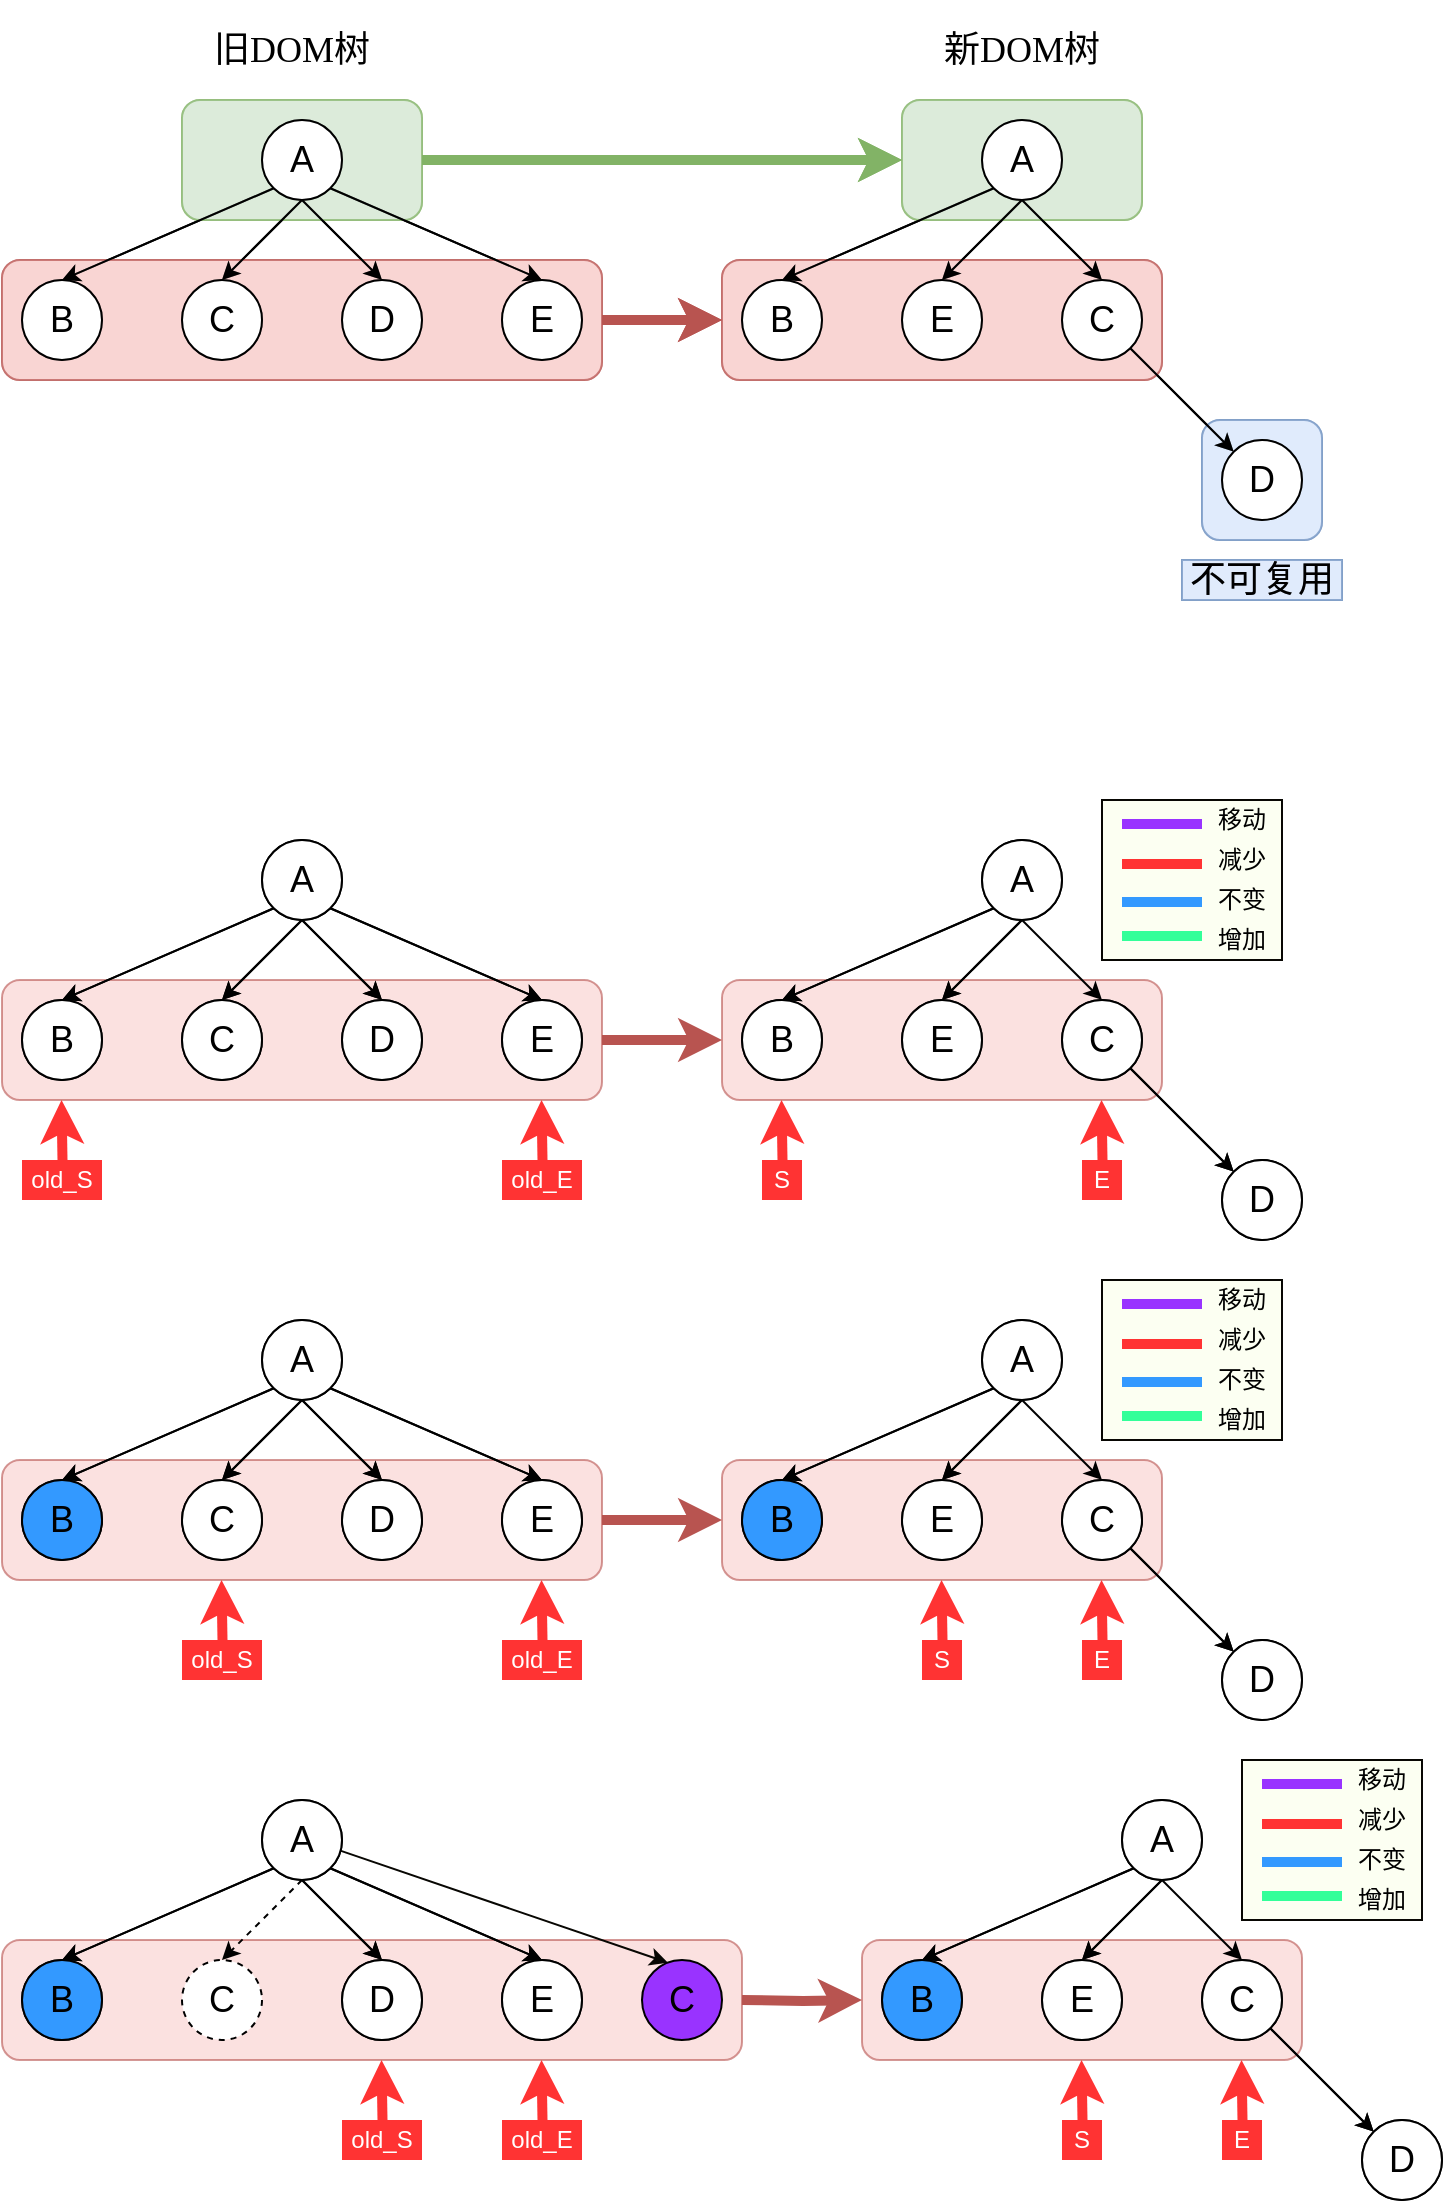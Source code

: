 <mxfile version="14.1.2" type="github">
  <diagram id="vv8O67tImIsYpwHOuYqv" name="Page-1">
    <mxGraphModel dx="886" dy="446" grid="1" gridSize="10" guides="1" tooltips="1" connect="1" arrows="1" fold="1" page="1" pageScale="1" pageWidth="827" pageHeight="1169" math="0" shadow="0">
      <root>
        <mxCell id="0" />
        <mxCell id="1" parent="0" />
        <mxCell id="DXlCyL1Qz88-cnKDvmDq-97" value="" style="rounded=1;whiteSpace=wrap;html=1;fillColor=#f8cecc;strokeColor=#b85450;opacity=60;" vertex="1" parent="1">
          <mxGeometry x="40" y="530" width="300" height="60" as="geometry" />
        </mxCell>
        <mxCell id="DXlCyL1Qz88-cnKDvmDq-98" value="" style="rounded=1;whiteSpace=wrap;html=1;fillColor=#f8cecc;strokeColor=#b85450;opacity=60;" vertex="1" parent="1">
          <mxGeometry x="400" y="530" width="220" height="60" as="geometry" />
        </mxCell>
        <mxCell id="DXlCyL1Qz88-cnKDvmDq-99" style="edgeStyle=orthogonalEdgeStyle;rounded=0;orthogonalLoop=1;jettySize=auto;html=1;exitX=1;exitY=0.5;exitDx=0;exitDy=0;entryX=0;entryY=0.5;entryDx=0;entryDy=0;strokeWidth=5;fillColor=#f8cecc;strokeColor=#b85450;" edge="1" parent="1">
          <mxGeometry relative="1" as="geometry">
            <mxPoint x="340" y="560" as="sourcePoint" />
            <mxPoint x="400" y="560" as="targetPoint" />
          </mxGeometry>
        </mxCell>
        <mxCell id="DXlCyL1Qz88-cnKDvmDq-35" value="" style="rounded=1;whiteSpace=wrap;html=1;fillColor=#dae8fc;strokeColor=#6c8ebf;opacity=60;" vertex="1" parent="1">
          <mxGeometry x="640" y="250" width="60" height="60" as="geometry" />
        </mxCell>
        <mxCell id="DXlCyL1Qz88-cnKDvmDq-34" value="" style="rounded=1;whiteSpace=wrap;html=1;fillColor=#f8cecc;strokeColor=#b85450;opacity=60;" vertex="1" parent="1">
          <mxGeometry x="400" y="170" width="220" height="60" as="geometry" />
        </mxCell>
        <mxCell id="DXlCyL1Qz88-cnKDvmDq-33" value="" style="rounded=1;whiteSpace=wrap;html=1;fillColor=#f8cecc;strokeColor=#b85450;opacity=60;" vertex="1" parent="1">
          <mxGeometry x="40" y="170" width="300" height="60" as="geometry" />
        </mxCell>
        <mxCell id="DXlCyL1Qz88-cnKDvmDq-30" value="" style="rounded=1;whiteSpace=wrap;html=1;fillColor=#d5e8d4;strokeColor=#82b366;opacity=60;" vertex="1" parent="1">
          <mxGeometry x="130" y="90" width="120" height="60" as="geometry" />
        </mxCell>
        <mxCell id="DXlCyL1Qz88-cnKDvmDq-31" value="" style="rounded=1;whiteSpace=wrap;html=1;fillColor=#d5e8d4;strokeColor=#82b366;opacity=60;" vertex="1" parent="1">
          <mxGeometry x="490" y="90" width="120" height="60" as="geometry" />
        </mxCell>
        <mxCell id="V1IsNGdMlHH5mV4LZ8SK-8" style="rounded=0;orthogonalLoop=1;jettySize=auto;html=1;exitX=0;exitY=1;exitDx=0;exitDy=0;entryX=0.5;entryY=0;entryDx=0;entryDy=0;" parent="1" source="V1IsNGdMlHH5mV4LZ8SK-2" target="V1IsNGdMlHH5mV4LZ8SK-4" edge="1">
          <mxGeometry relative="1" as="geometry" />
        </mxCell>
        <mxCell id="V1IsNGdMlHH5mV4LZ8SK-9" style="edgeStyle=none;rounded=0;orthogonalLoop=1;jettySize=auto;html=1;exitX=0.5;exitY=1;exitDx=0;exitDy=0;entryX=0.5;entryY=0;entryDx=0;entryDy=0;" parent="1" source="V1IsNGdMlHH5mV4LZ8SK-2" target="V1IsNGdMlHH5mV4LZ8SK-5" edge="1">
          <mxGeometry relative="1" as="geometry" />
        </mxCell>
        <mxCell id="V1IsNGdMlHH5mV4LZ8SK-10" style="edgeStyle=none;rounded=0;orthogonalLoop=1;jettySize=auto;html=1;exitX=0.5;exitY=1;exitDx=0;exitDy=0;entryX=0.5;entryY=0;entryDx=0;entryDy=0;" parent="1" source="V1IsNGdMlHH5mV4LZ8SK-2" target="V1IsNGdMlHH5mV4LZ8SK-6" edge="1">
          <mxGeometry relative="1" as="geometry" />
        </mxCell>
        <mxCell id="V1IsNGdMlHH5mV4LZ8SK-11" style="edgeStyle=none;rounded=0;orthogonalLoop=1;jettySize=auto;html=1;exitX=1;exitY=1;exitDx=0;exitDy=0;entryX=0.5;entryY=0;entryDx=0;entryDy=0;" parent="1" source="V1IsNGdMlHH5mV4LZ8SK-2" target="V1IsNGdMlHH5mV4LZ8SK-7" edge="1">
          <mxGeometry relative="1" as="geometry" />
        </mxCell>
        <mxCell id="V1IsNGdMlHH5mV4LZ8SK-2" value="&lt;font style=&quot;font-size: 18px&quot;&gt;A&lt;/font&gt;" style="ellipse;whiteSpace=wrap;html=1;aspect=fixed;" parent="1" vertex="1">
          <mxGeometry x="170" y="100" width="40" height="40" as="geometry" />
        </mxCell>
        <mxCell id="V1IsNGdMlHH5mV4LZ8SK-4" value="&lt;font style=&quot;font-size: 18px&quot;&gt;B&lt;/font&gt;" style="ellipse;whiteSpace=wrap;html=1;aspect=fixed;" parent="1" vertex="1">
          <mxGeometry x="50" y="180" width="40" height="40" as="geometry" />
        </mxCell>
        <mxCell id="V1IsNGdMlHH5mV4LZ8SK-5" value="&lt;font style=&quot;font-size: 18px&quot;&gt;C&lt;/font&gt;" style="ellipse;whiteSpace=wrap;html=1;aspect=fixed;" parent="1" vertex="1">
          <mxGeometry x="130" y="180" width="40" height="40" as="geometry" />
        </mxCell>
        <mxCell id="V1IsNGdMlHH5mV4LZ8SK-6" value="&lt;font style=&quot;font-size: 18px&quot;&gt;D&lt;/font&gt;" style="ellipse;whiteSpace=wrap;html=1;aspect=fixed;" parent="1" vertex="1">
          <mxGeometry x="210" y="180" width="40" height="40" as="geometry" />
        </mxCell>
        <mxCell id="V1IsNGdMlHH5mV4LZ8SK-7" value="&lt;font style=&quot;font-size: 18px&quot;&gt;E&lt;/font&gt;" style="ellipse;whiteSpace=wrap;html=1;aspect=fixed;" parent="1" vertex="1">
          <mxGeometry x="290" y="180" width="40" height="40" as="geometry" />
        </mxCell>
        <mxCell id="V1IsNGdMlHH5mV4LZ8SK-13" style="rounded=0;orthogonalLoop=1;jettySize=auto;html=1;exitX=0;exitY=1;exitDx=0;exitDy=0;entryX=0.5;entryY=0;entryDx=0;entryDy=0;" parent="1" source="V1IsNGdMlHH5mV4LZ8SK-17" target="V1IsNGdMlHH5mV4LZ8SK-18" edge="1">
          <mxGeometry relative="1" as="geometry" />
        </mxCell>
        <mxCell id="V1IsNGdMlHH5mV4LZ8SK-14" style="edgeStyle=none;rounded=0;orthogonalLoop=1;jettySize=auto;html=1;exitX=0.5;exitY=1;exitDx=0;exitDy=0;entryX=0.5;entryY=0;entryDx=0;entryDy=0;" parent="1" source="V1IsNGdMlHH5mV4LZ8SK-17" target="V1IsNGdMlHH5mV4LZ8SK-19" edge="1">
          <mxGeometry relative="1" as="geometry" />
        </mxCell>
        <mxCell id="V1IsNGdMlHH5mV4LZ8SK-15" style="edgeStyle=none;rounded=0;orthogonalLoop=1;jettySize=auto;html=1;exitX=0.5;exitY=1;exitDx=0;exitDy=0;entryX=0.5;entryY=0;entryDx=0;entryDy=0;" parent="1" source="V1IsNGdMlHH5mV4LZ8SK-17" target="V1IsNGdMlHH5mV4LZ8SK-20" edge="1">
          <mxGeometry relative="1" as="geometry" />
        </mxCell>
        <mxCell id="V1IsNGdMlHH5mV4LZ8SK-16" style="edgeStyle=none;rounded=0;orthogonalLoop=1;jettySize=auto;html=1;exitX=1;exitY=1;exitDx=0;exitDy=0;entryX=0;entryY=0;entryDx=0;entryDy=0;" parent="1" source="V1IsNGdMlHH5mV4LZ8SK-20" target="V1IsNGdMlHH5mV4LZ8SK-21" edge="1">
          <mxGeometry relative="1" as="geometry" />
        </mxCell>
        <mxCell id="V1IsNGdMlHH5mV4LZ8SK-17" value="&lt;font style=&quot;font-size: 18px&quot;&gt;A&lt;/font&gt;" style="ellipse;whiteSpace=wrap;html=1;aspect=fixed;" parent="1" vertex="1">
          <mxGeometry x="530" y="100" width="40" height="40" as="geometry" />
        </mxCell>
        <mxCell id="V1IsNGdMlHH5mV4LZ8SK-18" value="&lt;font style=&quot;font-size: 18px&quot;&gt;B&lt;/font&gt;" style="ellipse;whiteSpace=wrap;html=1;aspect=fixed;" parent="1" vertex="1">
          <mxGeometry x="410" y="180" width="40" height="40" as="geometry" />
        </mxCell>
        <mxCell id="V1IsNGdMlHH5mV4LZ8SK-19" value="&lt;font style=&quot;font-size: 18px&quot;&gt;E&lt;/font&gt;" style="ellipse;whiteSpace=wrap;html=1;aspect=fixed;" parent="1" vertex="1">
          <mxGeometry x="490" y="180" width="40" height="40" as="geometry" />
        </mxCell>
        <mxCell id="V1IsNGdMlHH5mV4LZ8SK-20" value="&lt;font style=&quot;font-size: 18px&quot;&gt;C&lt;/font&gt;" style="ellipse;whiteSpace=wrap;html=1;aspect=fixed;" parent="1" vertex="1">
          <mxGeometry x="570" y="180" width="40" height="40" as="geometry" />
        </mxCell>
        <mxCell id="V1IsNGdMlHH5mV4LZ8SK-21" value="&lt;font style=&quot;font-size: 18px&quot;&gt;D&lt;/font&gt;" style="ellipse;whiteSpace=wrap;html=1;aspect=fixed;" parent="1" vertex="1">
          <mxGeometry x="650" y="260" width="40" height="40" as="geometry" />
        </mxCell>
        <mxCell id="DXlCyL1Qz88-cnKDvmDq-4" style="edgeStyle=orthogonalEdgeStyle;rounded=0;orthogonalLoop=1;jettySize=auto;html=1;exitX=1;exitY=0.5;exitDx=0;exitDy=0;entryX=0;entryY=0.5;entryDx=0;entryDy=0;fillColor=#d5e8d4;strokeColor=#82b366;strokeWidth=5;" edge="1" parent="1" source="DXlCyL1Qz88-cnKDvmDq-2" target="DXlCyL1Qz88-cnKDvmDq-3">
          <mxGeometry relative="1" as="geometry" />
        </mxCell>
        <mxCell id="DXlCyL1Qz88-cnKDvmDq-2" value="" style="rounded=1;whiteSpace=wrap;html=1;fillColor=#d5e8d4;strokeColor=#82b366;opacity=60;" vertex="1" parent="1">
          <mxGeometry x="130" y="90" width="120" height="60" as="geometry" />
        </mxCell>
        <mxCell id="DXlCyL1Qz88-cnKDvmDq-3" value="" style="rounded=1;whiteSpace=wrap;html=1;fillColor=#d5e8d4;strokeColor=#82b366;opacity=60;" vertex="1" parent="1">
          <mxGeometry x="490" y="90" width="120" height="60" as="geometry" />
        </mxCell>
        <mxCell id="DXlCyL1Qz88-cnKDvmDq-7" style="edgeStyle=orthogonalEdgeStyle;rounded=0;orthogonalLoop=1;jettySize=auto;html=1;exitX=1;exitY=0.5;exitDx=0;exitDy=0;entryX=0;entryY=0.5;entryDx=0;entryDy=0;strokeWidth=5;fillColor=#f8cecc;strokeColor=#b85450;" edge="1" parent="1" source="DXlCyL1Qz88-cnKDvmDq-5" target="DXlCyL1Qz88-cnKDvmDq-6">
          <mxGeometry relative="1" as="geometry" />
        </mxCell>
        <mxCell id="DXlCyL1Qz88-cnKDvmDq-5" value="" style="rounded=1;whiteSpace=wrap;html=1;fillColor=#f8cecc;strokeColor=#b85450;opacity=60;" vertex="1" parent="1">
          <mxGeometry x="40" y="170" width="300" height="60" as="geometry" />
        </mxCell>
        <mxCell id="DXlCyL1Qz88-cnKDvmDq-6" value="" style="rounded=1;whiteSpace=wrap;html=1;fillColor=#f8cecc;strokeColor=#b85450;opacity=60;" vertex="1" parent="1">
          <mxGeometry x="400" y="170" width="220" height="60" as="geometry" />
        </mxCell>
        <mxCell id="DXlCyL1Qz88-cnKDvmDq-8" value="" style="rounded=1;whiteSpace=wrap;html=1;fillColor=#dae8fc;strokeColor=#6c8ebf;opacity=60;" vertex="1" parent="1">
          <mxGeometry x="640" y="250" width="60" height="60" as="geometry" />
        </mxCell>
        <mxCell id="DXlCyL1Qz88-cnKDvmDq-10" value="&lt;font face=&quot;Times New Roman&quot; style=&quot;font-size: 18px&quot;&gt;不可复用&lt;/font&gt;" style="text;html=1;strokeColor=#6c8ebf;fillColor=#dae8fc;align=center;verticalAlign=middle;whiteSpace=wrap;rounded=0;opacity=60;" vertex="1" parent="1">
          <mxGeometry x="630" y="320" width="80" height="20" as="geometry" />
        </mxCell>
        <mxCell id="DXlCyL1Qz88-cnKDvmDq-11" style="rounded=0;orthogonalLoop=1;jettySize=auto;html=1;exitX=0;exitY=1;exitDx=0;exitDy=0;entryX=0.5;entryY=0;entryDx=0;entryDy=0;" edge="1" source="DXlCyL1Qz88-cnKDvmDq-15" target="DXlCyL1Qz88-cnKDvmDq-16" parent="1">
          <mxGeometry relative="1" as="geometry" />
        </mxCell>
        <mxCell id="DXlCyL1Qz88-cnKDvmDq-12" style="edgeStyle=none;rounded=0;orthogonalLoop=1;jettySize=auto;html=1;exitX=0.5;exitY=1;exitDx=0;exitDy=0;entryX=0.5;entryY=0;entryDx=0;entryDy=0;" edge="1" source="DXlCyL1Qz88-cnKDvmDq-15" target="DXlCyL1Qz88-cnKDvmDq-17" parent="1">
          <mxGeometry relative="1" as="geometry" />
        </mxCell>
        <mxCell id="DXlCyL1Qz88-cnKDvmDq-13" style="edgeStyle=none;rounded=0;orthogonalLoop=1;jettySize=auto;html=1;exitX=0.5;exitY=1;exitDx=0;exitDy=0;entryX=0.5;entryY=0;entryDx=0;entryDy=0;" edge="1" source="DXlCyL1Qz88-cnKDvmDq-15" target="DXlCyL1Qz88-cnKDvmDq-18" parent="1">
          <mxGeometry relative="1" as="geometry" />
        </mxCell>
        <mxCell id="DXlCyL1Qz88-cnKDvmDq-14" style="edgeStyle=none;rounded=0;orthogonalLoop=1;jettySize=auto;html=1;exitX=1;exitY=1;exitDx=0;exitDy=0;entryX=0.5;entryY=0;entryDx=0;entryDy=0;" edge="1" source="DXlCyL1Qz88-cnKDvmDq-15" target="DXlCyL1Qz88-cnKDvmDq-19" parent="1">
          <mxGeometry relative="1" as="geometry" />
        </mxCell>
        <mxCell id="DXlCyL1Qz88-cnKDvmDq-15" value="&lt;font style=&quot;font-size: 18px&quot;&gt;A&lt;/font&gt;" style="ellipse;whiteSpace=wrap;html=1;aspect=fixed;" vertex="1" parent="1">
          <mxGeometry x="170" y="100" width="40" height="40" as="geometry" />
        </mxCell>
        <mxCell id="DXlCyL1Qz88-cnKDvmDq-16" value="&lt;font style=&quot;font-size: 18px&quot;&gt;B&lt;/font&gt;" style="ellipse;whiteSpace=wrap;html=1;aspect=fixed;" vertex="1" parent="1">
          <mxGeometry x="50" y="180" width="40" height="40" as="geometry" />
        </mxCell>
        <mxCell id="DXlCyL1Qz88-cnKDvmDq-17" value="&lt;font style=&quot;font-size: 18px&quot;&gt;C&lt;/font&gt;" style="ellipse;whiteSpace=wrap;html=1;aspect=fixed;" vertex="1" parent="1">
          <mxGeometry x="130" y="180" width="40" height="40" as="geometry" />
        </mxCell>
        <mxCell id="DXlCyL1Qz88-cnKDvmDq-18" value="&lt;font style=&quot;font-size: 18px&quot;&gt;D&lt;/font&gt;" style="ellipse;whiteSpace=wrap;html=1;aspect=fixed;" vertex="1" parent="1">
          <mxGeometry x="210" y="180" width="40" height="40" as="geometry" />
        </mxCell>
        <mxCell id="DXlCyL1Qz88-cnKDvmDq-19" value="&lt;font style=&quot;font-size: 18px&quot;&gt;E&lt;/font&gt;" style="ellipse;whiteSpace=wrap;html=1;aspect=fixed;" vertex="1" parent="1">
          <mxGeometry x="290" y="180" width="40" height="40" as="geometry" />
        </mxCell>
        <mxCell id="DXlCyL1Qz88-cnKDvmDq-20" style="rounded=0;orthogonalLoop=1;jettySize=auto;html=1;exitX=0;exitY=1;exitDx=0;exitDy=0;entryX=0.5;entryY=0;entryDx=0;entryDy=0;" edge="1" source="DXlCyL1Qz88-cnKDvmDq-24" target="DXlCyL1Qz88-cnKDvmDq-25" parent="1">
          <mxGeometry relative="1" as="geometry" />
        </mxCell>
        <mxCell id="DXlCyL1Qz88-cnKDvmDq-21" style="edgeStyle=none;rounded=0;orthogonalLoop=1;jettySize=auto;html=1;exitX=0.5;exitY=1;exitDx=0;exitDy=0;entryX=0.5;entryY=0;entryDx=0;entryDy=0;" edge="1" source="DXlCyL1Qz88-cnKDvmDq-24" target="DXlCyL1Qz88-cnKDvmDq-26" parent="1">
          <mxGeometry relative="1" as="geometry" />
        </mxCell>
        <mxCell id="DXlCyL1Qz88-cnKDvmDq-22" style="edgeStyle=none;rounded=0;orthogonalLoop=1;jettySize=auto;html=1;exitX=0.5;exitY=1;exitDx=0;exitDy=0;entryX=0.5;entryY=0;entryDx=0;entryDy=0;" edge="1" source="DXlCyL1Qz88-cnKDvmDq-24" target="DXlCyL1Qz88-cnKDvmDq-27" parent="1">
          <mxGeometry relative="1" as="geometry" />
        </mxCell>
        <mxCell id="DXlCyL1Qz88-cnKDvmDq-23" style="edgeStyle=none;rounded=0;orthogonalLoop=1;jettySize=auto;html=1;exitX=1;exitY=1;exitDx=0;exitDy=0;entryX=0;entryY=0;entryDx=0;entryDy=0;" edge="1" source="DXlCyL1Qz88-cnKDvmDq-27" target="DXlCyL1Qz88-cnKDvmDq-28" parent="1">
          <mxGeometry relative="1" as="geometry" />
        </mxCell>
        <mxCell id="DXlCyL1Qz88-cnKDvmDq-24" value="&lt;font style=&quot;font-size: 18px&quot;&gt;A&lt;/font&gt;" style="ellipse;whiteSpace=wrap;html=1;aspect=fixed;" vertex="1" parent="1">
          <mxGeometry x="530" y="100" width="40" height="40" as="geometry" />
        </mxCell>
        <mxCell id="DXlCyL1Qz88-cnKDvmDq-25" value="&lt;font style=&quot;font-size: 18px&quot;&gt;B&lt;/font&gt;" style="ellipse;whiteSpace=wrap;html=1;aspect=fixed;" vertex="1" parent="1">
          <mxGeometry x="410" y="180" width="40" height="40" as="geometry" />
        </mxCell>
        <mxCell id="DXlCyL1Qz88-cnKDvmDq-26" value="&lt;font style=&quot;font-size: 18px&quot;&gt;E&lt;/font&gt;" style="ellipse;whiteSpace=wrap;html=1;aspect=fixed;" vertex="1" parent="1">
          <mxGeometry x="490" y="180" width="40" height="40" as="geometry" />
        </mxCell>
        <mxCell id="DXlCyL1Qz88-cnKDvmDq-27" value="&lt;font style=&quot;font-size: 18px&quot;&gt;C&lt;/font&gt;" style="ellipse;whiteSpace=wrap;html=1;aspect=fixed;" vertex="1" parent="1">
          <mxGeometry x="570" y="180" width="40" height="40" as="geometry" />
        </mxCell>
        <mxCell id="DXlCyL1Qz88-cnKDvmDq-28" value="&lt;font style=&quot;font-size: 18px&quot;&gt;D&lt;/font&gt;" style="ellipse;whiteSpace=wrap;html=1;aspect=fixed;" vertex="1" parent="1">
          <mxGeometry x="650" y="260" width="40" height="40" as="geometry" />
        </mxCell>
        <mxCell id="DXlCyL1Qz88-cnKDvmDq-29" style="edgeStyle=orthogonalEdgeStyle;rounded=0;orthogonalLoop=1;jettySize=auto;html=1;exitX=1;exitY=0.5;exitDx=0;exitDy=0;entryX=0;entryY=0.5;entryDx=0;entryDy=0;fillColor=#d5e8d4;strokeColor=#82b366;strokeWidth=5;" edge="1" source="DXlCyL1Qz88-cnKDvmDq-30" target="DXlCyL1Qz88-cnKDvmDq-31" parent="1">
          <mxGeometry relative="1" as="geometry" />
        </mxCell>
        <mxCell id="DXlCyL1Qz88-cnKDvmDq-32" style="edgeStyle=orthogonalEdgeStyle;rounded=0;orthogonalLoop=1;jettySize=auto;html=1;exitX=1;exitY=0.5;exitDx=0;exitDy=0;entryX=0;entryY=0.5;entryDx=0;entryDy=0;strokeWidth=5;fillColor=#f8cecc;strokeColor=#b85450;" edge="1" source="DXlCyL1Qz88-cnKDvmDq-33" target="DXlCyL1Qz88-cnKDvmDq-34" parent="1">
          <mxGeometry relative="1" as="geometry" />
        </mxCell>
        <mxCell id="DXlCyL1Qz88-cnKDvmDq-36" value="&lt;font face=&quot;Times New Roman&quot; style=&quot;font-size: 18px&quot;&gt;不可复用&lt;/font&gt;" style="text;html=1;strokeColor=#6c8ebf;fillColor=#dae8fc;align=center;verticalAlign=middle;whiteSpace=wrap;rounded=0;opacity=60;" vertex="1" parent="1">
          <mxGeometry x="630" y="320" width="80" height="20" as="geometry" />
        </mxCell>
        <mxCell id="DXlCyL1Qz88-cnKDvmDq-37" value="&lt;font face=&quot;Times New Roman&quot; style=&quot;font-size: 18px&quot;&gt;新DOM树&lt;/font&gt;" style="text;html=1;strokeColor=none;fillColor=none;align=center;verticalAlign=middle;whiteSpace=wrap;rounded=0;" vertex="1" parent="1">
          <mxGeometry x="495" y="40" width="110" height="50" as="geometry" />
        </mxCell>
        <mxCell id="DXlCyL1Qz88-cnKDvmDq-38" value="&lt;font face=&quot;Times New Roman&quot; style=&quot;font-size: 18px&quot;&gt;旧DOM树&lt;/font&gt;" style="text;html=1;strokeColor=none;fillColor=none;align=center;verticalAlign=middle;whiteSpace=wrap;rounded=0;" vertex="1" parent="1">
          <mxGeometry x="130" y="40" width="110" height="50" as="geometry" />
        </mxCell>
        <mxCell id="DXlCyL1Qz88-cnKDvmDq-39" style="rounded=0;orthogonalLoop=1;jettySize=auto;html=1;exitX=0;exitY=1;exitDx=0;exitDy=0;entryX=0.5;entryY=0;entryDx=0;entryDy=0;" edge="1" parent="1" source="DXlCyL1Qz88-cnKDvmDq-43" target="DXlCyL1Qz88-cnKDvmDq-44">
          <mxGeometry relative="1" as="geometry" />
        </mxCell>
        <mxCell id="DXlCyL1Qz88-cnKDvmDq-40" style="edgeStyle=none;rounded=0;orthogonalLoop=1;jettySize=auto;html=1;exitX=0.5;exitY=1;exitDx=0;exitDy=0;entryX=0.5;entryY=0;entryDx=0;entryDy=0;" edge="1" parent="1" source="DXlCyL1Qz88-cnKDvmDq-43" target="DXlCyL1Qz88-cnKDvmDq-45">
          <mxGeometry relative="1" as="geometry" />
        </mxCell>
        <mxCell id="DXlCyL1Qz88-cnKDvmDq-41" style="edgeStyle=none;rounded=0;orthogonalLoop=1;jettySize=auto;html=1;exitX=0.5;exitY=1;exitDx=0;exitDy=0;entryX=0.5;entryY=0;entryDx=0;entryDy=0;" edge="1" parent="1" source="DXlCyL1Qz88-cnKDvmDq-43" target="DXlCyL1Qz88-cnKDvmDq-46">
          <mxGeometry relative="1" as="geometry" />
        </mxCell>
        <mxCell id="DXlCyL1Qz88-cnKDvmDq-42" style="edgeStyle=none;rounded=0;orthogonalLoop=1;jettySize=auto;html=1;exitX=1;exitY=1;exitDx=0;exitDy=0;entryX=0.5;entryY=0;entryDx=0;entryDy=0;" edge="1" parent="1" source="DXlCyL1Qz88-cnKDvmDq-43" target="DXlCyL1Qz88-cnKDvmDq-47">
          <mxGeometry relative="1" as="geometry" />
        </mxCell>
        <mxCell id="DXlCyL1Qz88-cnKDvmDq-43" value="&lt;font style=&quot;font-size: 18px&quot;&gt;A&lt;/font&gt;" style="ellipse;whiteSpace=wrap;html=1;aspect=fixed;" vertex="1" parent="1">
          <mxGeometry x="170" y="460" width="40" height="40" as="geometry" />
        </mxCell>
        <mxCell id="DXlCyL1Qz88-cnKDvmDq-44" value="&lt;font style=&quot;font-size: 18px&quot;&gt;B&lt;/font&gt;" style="ellipse;whiteSpace=wrap;html=1;aspect=fixed;" vertex="1" parent="1">
          <mxGeometry x="50" y="540" width="40" height="40" as="geometry" />
        </mxCell>
        <mxCell id="DXlCyL1Qz88-cnKDvmDq-45" value="&lt;font style=&quot;font-size: 18px&quot;&gt;C&lt;/font&gt;" style="ellipse;whiteSpace=wrap;html=1;aspect=fixed;" vertex="1" parent="1">
          <mxGeometry x="130" y="540" width="40" height="40" as="geometry" />
        </mxCell>
        <mxCell id="DXlCyL1Qz88-cnKDvmDq-46" value="&lt;font style=&quot;font-size: 18px&quot;&gt;D&lt;/font&gt;" style="ellipse;whiteSpace=wrap;html=1;aspect=fixed;" vertex="1" parent="1">
          <mxGeometry x="210" y="540" width="40" height="40" as="geometry" />
        </mxCell>
        <mxCell id="DXlCyL1Qz88-cnKDvmDq-47" value="&lt;font style=&quot;font-size: 18px&quot;&gt;E&lt;/font&gt;" style="ellipse;whiteSpace=wrap;html=1;aspect=fixed;" vertex="1" parent="1">
          <mxGeometry x="290" y="540" width="40" height="40" as="geometry" />
        </mxCell>
        <mxCell id="DXlCyL1Qz88-cnKDvmDq-48" style="rounded=0;orthogonalLoop=1;jettySize=auto;html=1;exitX=0;exitY=1;exitDx=0;exitDy=0;entryX=0.5;entryY=0;entryDx=0;entryDy=0;" edge="1" parent="1" source="DXlCyL1Qz88-cnKDvmDq-52" target="DXlCyL1Qz88-cnKDvmDq-53">
          <mxGeometry relative="1" as="geometry" />
        </mxCell>
        <mxCell id="DXlCyL1Qz88-cnKDvmDq-49" style="edgeStyle=none;rounded=0;orthogonalLoop=1;jettySize=auto;html=1;exitX=0.5;exitY=1;exitDx=0;exitDy=0;entryX=0.5;entryY=0;entryDx=0;entryDy=0;" edge="1" parent="1" source="DXlCyL1Qz88-cnKDvmDq-52" target="DXlCyL1Qz88-cnKDvmDq-54">
          <mxGeometry relative="1" as="geometry" />
        </mxCell>
        <mxCell id="DXlCyL1Qz88-cnKDvmDq-50" style="edgeStyle=none;rounded=0;orthogonalLoop=1;jettySize=auto;html=1;exitX=0.5;exitY=1;exitDx=0;exitDy=0;entryX=0.5;entryY=0;entryDx=0;entryDy=0;" edge="1" parent="1" source="DXlCyL1Qz88-cnKDvmDq-52" target="DXlCyL1Qz88-cnKDvmDq-55">
          <mxGeometry relative="1" as="geometry" />
        </mxCell>
        <mxCell id="DXlCyL1Qz88-cnKDvmDq-51" style="edgeStyle=none;rounded=0;orthogonalLoop=1;jettySize=auto;html=1;exitX=1;exitY=1;exitDx=0;exitDy=0;entryX=0;entryY=0;entryDx=0;entryDy=0;" edge="1" parent="1" source="DXlCyL1Qz88-cnKDvmDq-55" target="DXlCyL1Qz88-cnKDvmDq-56">
          <mxGeometry relative="1" as="geometry" />
        </mxCell>
        <mxCell id="DXlCyL1Qz88-cnKDvmDq-52" value="&lt;font style=&quot;font-size: 18px&quot;&gt;A&lt;/font&gt;" style="ellipse;whiteSpace=wrap;html=1;aspect=fixed;" vertex="1" parent="1">
          <mxGeometry x="530" y="460" width="40" height="40" as="geometry" />
        </mxCell>
        <mxCell id="DXlCyL1Qz88-cnKDvmDq-53" value="&lt;font style=&quot;font-size: 18px&quot;&gt;B&lt;/font&gt;" style="ellipse;whiteSpace=wrap;html=1;aspect=fixed;" vertex="1" parent="1">
          <mxGeometry x="410" y="540" width="40" height="40" as="geometry" />
        </mxCell>
        <mxCell id="DXlCyL1Qz88-cnKDvmDq-54" value="&lt;font style=&quot;font-size: 18px&quot;&gt;E&lt;/font&gt;" style="ellipse;whiteSpace=wrap;html=1;aspect=fixed;" vertex="1" parent="1">
          <mxGeometry x="490" y="540" width="40" height="40" as="geometry" />
        </mxCell>
        <mxCell id="DXlCyL1Qz88-cnKDvmDq-55" value="&lt;font style=&quot;font-size: 18px&quot;&gt;C&lt;/font&gt;" style="ellipse;whiteSpace=wrap;html=1;aspect=fixed;" vertex="1" parent="1">
          <mxGeometry x="570" y="540" width="40" height="40" as="geometry" />
        </mxCell>
        <mxCell id="DXlCyL1Qz88-cnKDvmDq-56" value="&lt;font style=&quot;font-size: 18px&quot;&gt;D&lt;/font&gt;" style="ellipse;whiteSpace=wrap;html=1;aspect=fixed;" vertex="1" parent="1">
          <mxGeometry x="650" y="620" width="40" height="40" as="geometry" />
        </mxCell>
        <mxCell id="DXlCyL1Qz88-cnKDvmDq-65" style="rounded=0;orthogonalLoop=1;jettySize=auto;html=1;exitX=0;exitY=1;exitDx=0;exitDy=0;entryX=0.5;entryY=0;entryDx=0;entryDy=0;" edge="1" parent="1" source="DXlCyL1Qz88-cnKDvmDq-69" target="DXlCyL1Qz88-cnKDvmDq-70">
          <mxGeometry relative="1" as="geometry" />
        </mxCell>
        <mxCell id="DXlCyL1Qz88-cnKDvmDq-66" style="edgeStyle=none;rounded=0;orthogonalLoop=1;jettySize=auto;html=1;exitX=0.5;exitY=1;exitDx=0;exitDy=0;entryX=0.5;entryY=0;entryDx=0;entryDy=0;" edge="1" parent="1" source="DXlCyL1Qz88-cnKDvmDq-69" target="DXlCyL1Qz88-cnKDvmDq-71">
          <mxGeometry relative="1" as="geometry" />
        </mxCell>
        <mxCell id="DXlCyL1Qz88-cnKDvmDq-67" style="edgeStyle=none;rounded=0;orthogonalLoop=1;jettySize=auto;html=1;exitX=0.5;exitY=1;exitDx=0;exitDy=0;entryX=0.5;entryY=0;entryDx=0;entryDy=0;" edge="1" parent="1" source="DXlCyL1Qz88-cnKDvmDq-69" target="DXlCyL1Qz88-cnKDvmDq-72">
          <mxGeometry relative="1" as="geometry" />
        </mxCell>
        <mxCell id="DXlCyL1Qz88-cnKDvmDq-68" style="edgeStyle=none;rounded=0;orthogonalLoop=1;jettySize=auto;html=1;exitX=1;exitY=1;exitDx=0;exitDy=0;entryX=0.5;entryY=0;entryDx=0;entryDy=0;" edge="1" parent="1" source="DXlCyL1Qz88-cnKDvmDq-69" target="DXlCyL1Qz88-cnKDvmDq-73">
          <mxGeometry relative="1" as="geometry" />
        </mxCell>
        <mxCell id="DXlCyL1Qz88-cnKDvmDq-69" value="&lt;font style=&quot;font-size: 18px&quot;&gt;A&lt;/font&gt;" style="ellipse;whiteSpace=wrap;html=1;aspect=fixed;" vertex="1" parent="1">
          <mxGeometry x="170" y="460" width="40" height="40" as="geometry" />
        </mxCell>
        <mxCell id="DXlCyL1Qz88-cnKDvmDq-70" value="&lt;font style=&quot;font-size: 18px&quot;&gt;B&lt;/font&gt;" style="ellipse;whiteSpace=wrap;html=1;aspect=fixed;" vertex="1" parent="1">
          <mxGeometry x="50" y="540" width="40" height="40" as="geometry" />
        </mxCell>
        <mxCell id="DXlCyL1Qz88-cnKDvmDq-71" value="&lt;font style=&quot;font-size: 18px&quot;&gt;C&lt;/font&gt;" style="ellipse;whiteSpace=wrap;html=1;aspect=fixed;" vertex="1" parent="1">
          <mxGeometry x="130" y="540" width="40" height="40" as="geometry" />
        </mxCell>
        <mxCell id="DXlCyL1Qz88-cnKDvmDq-72" value="&lt;font style=&quot;font-size: 18px&quot;&gt;D&lt;/font&gt;" style="ellipse;whiteSpace=wrap;html=1;aspect=fixed;" vertex="1" parent="1">
          <mxGeometry x="210" y="540" width="40" height="40" as="geometry" />
        </mxCell>
        <mxCell id="DXlCyL1Qz88-cnKDvmDq-73" value="&lt;font style=&quot;font-size: 18px&quot;&gt;E&lt;/font&gt;" style="ellipse;whiteSpace=wrap;html=1;aspect=fixed;" vertex="1" parent="1">
          <mxGeometry x="290" y="540" width="40" height="40" as="geometry" />
        </mxCell>
        <mxCell id="DXlCyL1Qz88-cnKDvmDq-74" style="rounded=0;orthogonalLoop=1;jettySize=auto;html=1;exitX=0;exitY=1;exitDx=0;exitDy=0;entryX=0.5;entryY=0;entryDx=0;entryDy=0;" edge="1" parent="1" source="DXlCyL1Qz88-cnKDvmDq-78" target="DXlCyL1Qz88-cnKDvmDq-79">
          <mxGeometry relative="1" as="geometry" />
        </mxCell>
        <mxCell id="DXlCyL1Qz88-cnKDvmDq-75" style="edgeStyle=none;rounded=0;orthogonalLoop=1;jettySize=auto;html=1;exitX=0.5;exitY=1;exitDx=0;exitDy=0;entryX=0.5;entryY=0;entryDx=0;entryDy=0;" edge="1" parent="1" source="DXlCyL1Qz88-cnKDvmDq-78" target="DXlCyL1Qz88-cnKDvmDq-80">
          <mxGeometry relative="1" as="geometry" />
        </mxCell>
        <mxCell id="DXlCyL1Qz88-cnKDvmDq-77" style="edgeStyle=none;rounded=0;orthogonalLoop=1;jettySize=auto;html=1;exitX=1;exitY=1;exitDx=0;exitDy=0;entryX=0;entryY=0;entryDx=0;entryDy=0;" edge="1" parent="1" source="DXlCyL1Qz88-cnKDvmDq-81" target="DXlCyL1Qz88-cnKDvmDq-82">
          <mxGeometry relative="1" as="geometry" />
        </mxCell>
        <mxCell id="DXlCyL1Qz88-cnKDvmDq-78" value="&lt;font style=&quot;font-size: 18px&quot;&gt;A&lt;/font&gt;" style="ellipse;whiteSpace=wrap;html=1;aspect=fixed;" vertex="1" parent="1">
          <mxGeometry x="530" y="460" width="40" height="40" as="geometry" />
        </mxCell>
        <mxCell id="DXlCyL1Qz88-cnKDvmDq-79" value="&lt;font style=&quot;font-size: 18px&quot;&gt;B&lt;/font&gt;" style="ellipse;whiteSpace=wrap;html=1;aspect=fixed;" vertex="1" parent="1">
          <mxGeometry x="410" y="540" width="40" height="40" as="geometry" />
        </mxCell>
        <mxCell id="DXlCyL1Qz88-cnKDvmDq-80" value="&lt;font style=&quot;font-size: 18px&quot;&gt;E&lt;/font&gt;" style="ellipse;whiteSpace=wrap;html=1;aspect=fixed;" vertex="1" parent="1">
          <mxGeometry x="490" y="540" width="40" height="40" as="geometry" />
        </mxCell>
        <mxCell id="DXlCyL1Qz88-cnKDvmDq-81" value="&lt;font style=&quot;font-size: 18px&quot;&gt;C&lt;/font&gt;" style="ellipse;whiteSpace=wrap;html=1;aspect=fixed;" vertex="1" parent="1">
          <mxGeometry x="570" y="540" width="40" height="40" as="geometry" />
        </mxCell>
        <mxCell id="DXlCyL1Qz88-cnKDvmDq-82" value="&lt;font style=&quot;font-size: 18px&quot;&gt;D&lt;/font&gt;" style="ellipse;whiteSpace=wrap;html=1;aspect=fixed;" vertex="1" parent="1">
          <mxGeometry x="650" y="620" width="40" height="40" as="geometry" />
        </mxCell>
        <mxCell id="DXlCyL1Qz88-cnKDvmDq-100" value="&lt;font color=&quot;#ffffff&quot;&gt;old_S&lt;/font&gt;" style="text;html=1;align=center;verticalAlign=middle;whiteSpace=wrap;rounded=0;fillColor=#FF3333;" vertex="1" parent="1">
          <mxGeometry x="50" y="620" width="40" height="20" as="geometry" />
        </mxCell>
        <mxCell id="DXlCyL1Qz88-cnKDvmDq-104" value="" style="endArrow=classic;html=1;strokeColor=#FF3333;strokeWidth=5;fillColor=#FF3333;" edge="1" parent="1">
          <mxGeometry width="50" height="50" relative="1" as="geometry">
            <mxPoint x="70.25" y="620" as="sourcePoint" />
            <mxPoint x="69.75" y="590" as="targetPoint" />
          </mxGeometry>
        </mxCell>
        <mxCell id="DXlCyL1Qz88-cnKDvmDq-106" value="&lt;font color=&quot;#ffffff&quot;&gt;old_E&lt;/font&gt;" style="text;html=1;align=center;verticalAlign=middle;whiteSpace=wrap;rounded=0;fillColor=#FF3333;" vertex="1" parent="1">
          <mxGeometry x="290" y="620" width="40" height="20" as="geometry" />
        </mxCell>
        <mxCell id="DXlCyL1Qz88-cnKDvmDq-107" value="" style="endArrow=classic;html=1;strokeColor=#FF3333;strokeWidth=5;fillColor=#FF3333;" edge="1" parent="1">
          <mxGeometry width="50" height="50" relative="1" as="geometry">
            <mxPoint x="310.25" y="620.0" as="sourcePoint" />
            <mxPoint x="309.75" y="590" as="targetPoint" />
          </mxGeometry>
        </mxCell>
        <mxCell id="DXlCyL1Qz88-cnKDvmDq-108" value="&lt;font color=&quot;#ffffff&quot;&gt;S&lt;/font&gt;" style="text;html=1;align=center;verticalAlign=middle;whiteSpace=wrap;rounded=0;fillColor=#FF3333;" vertex="1" parent="1">
          <mxGeometry x="420" y="620" width="20" height="20" as="geometry" />
        </mxCell>
        <mxCell id="DXlCyL1Qz88-cnKDvmDq-109" value="" style="endArrow=classic;html=1;strokeColor=#FF3333;strokeWidth=5;fillColor=#FF3333;" edge="1" parent="1">
          <mxGeometry width="50" height="50" relative="1" as="geometry">
            <mxPoint x="430.25" y="620.0" as="sourcePoint" />
            <mxPoint x="429.75" y="590" as="targetPoint" />
          </mxGeometry>
        </mxCell>
        <mxCell id="DXlCyL1Qz88-cnKDvmDq-110" value="&lt;font color=&quot;#ffffff&quot;&gt;E&lt;/font&gt;" style="text;html=1;align=center;verticalAlign=middle;whiteSpace=wrap;rounded=0;fillColor=#FF3333;" vertex="1" parent="1">
          <mxGeometry x="580" y="620" width="20" height="20" as="geometry" />
        </mxCell>
        <mxCell id="DXlCyL1Qz88-cnKDvmDq-111" value="" style="endArrow=classic;html=1;strokeColor=#FF3333;strokeWidth=5;fillColor=#FF3333;" edge="1" parent="1">
          <mxGeometry width="50" height="50" relative="1" as="geometry">
            <mxPoint x="590.25" y="620.0" as="sourcePoint" />
            <mxPoint x="589.75" y="590" as="targetPoint" />
          </mxGeometry>
        </mxCell>
        <mxCell id="DXlCyL1Qz88-cnKDvmDq-112" value="" style="rounded=1;whiteSpace=wrap;html=1;fillColor=#f8cecc;strokeColor=#b85450;opacity=60;" vertex="1" parent="1">
          <mxGeometry x="40" y="770" width="300" height="60" as="geometry" />
        </mxCell>
        <mxCell id="DXlCyL1Qz88-cnKDvmDq-113" value="" style="rounded=1;whiteSpace=wrap;html=1;fillColor=#f8cecc;strokeColor=#b85450;opacity=60;" vertex="1" parent="1">
          <mxGeometry x="400" y="770" width="220" height="60" as="geometry" />
        </mxCell>
        <mxCell id="DXlCyL1Qz88-cnKDvmDq-114" style="edgeStyle=orthogonalEdgeStyle;rounded=0;orthogonalLoop=1;jettySize=auto;html=1;exitX=1;exitY=0.5;exitDx=0;exitDy=0;entryX=0;entryY=0.5;entryDx=0;entryDy=0;strokeWidth=5;fillColor=#f8cecc;strokeColor=#b85450;" edge="1" parent="1">
          <mxGeometry relative="1" as="geometry">
            <mxPoint x="340" y="800" as="sourcePoint" />
            <mxPoint x="400" y="800" as="targetPoint" />
          </mxGeometry>
        </mxCell>
        <mxCell id="DXlCyL1Qz88-cnKDvmDq-115" style="rounded=0;orthogonalLoop=1;jettySize=auto;html=1;exitX=0;exitY=1;exitDx=0;exitDy=0;entryX=0.5;entryY=0;entryDx=0;entryDy=0;" edge="1" parent="1" source="DXlCyL1Qz88-cnKDvmDq-119" target="DXlCyL1Qz88-cnKDvmDq-120">
          <mxGeometry relative="1" as="geometry" />
        </mxCell>
        <mxCell id="DXlCyL1Qz88-cnKDvmDq-116" style="edgeStyle=none;rounded=0;orthogonalLoop=1;jettySize=auto;html=1;exitX=0.5;exitY=1;exitDx=0;exitDy=0;entryX=0.5;entryY=0;entryDx=0;entryDy=0;" edge="1" parent="1" source="DXlCyL1Qz88-cnKDvmDq-119" target="DXlCyL1Qz88-cnKDvmDq-121">
          <mxGeometry relative="1" as="geometry" />
        </mxCell>
        <mxCell id="DXlCyL1Qz88-cnKDvmDq-117" style="edgeStyle=none;rounded=0;orthogonalLoop=1;jettySize=auto;html=1;exitX=0.5;exitY=1;exitDx=0;exitDy=0;entryX=0.5;entryY=0;entryDx=0;entryDy=0;" edge="1" parent="1" source="DXlCyL1Qz88-cnKDvmDq-119" target="DXlCyL1Qz88-cnKDvmDq-122">
          <mxGeometry relative="1" as="geometry" />
        </mxCell>
        <mxCell id="DXlCyL1Qz88-cnKDvmDq-118" style="edgeStyle=none;rounded=0;orthogonalLoop=1;jettySize=auto;html=1;exitX=1;exitY=1;exitDx=0;exitDy=0;entryX=0.5;entryY=0;entryDx=0;entryDy=0;" edge="1" parent="1" source="DXlCyL1Qz88-cnKDvmDq-119" target="DXlCyL1Qz88-cnKDvmDq-123">
          <mxGeometry relative="1" as="geometry" />
        </mxCell>
        <mxCell id="DXlCyL1Qz88-cnKDvmDq-119" value="&lt;font style=&quot;font-size: 18px&quot;&gt;A&lt;/font&gt;" style="ellipse;whiteSpace=wrap;html=1;aspect=fixed;" vertex="1" parent="1">
          <mxGeometry x="170" y="700" width="40" height="40" as="geometry" />
        </mxCell>
        <mxCell id="DXlCyL1Qz88-cnKDvmDq-120" value="&lt;font style=&quot;font-size: 18px&quot;&gt;B&lt;/font&gt;" style="ellipse;whiteSpace=wrap;html=1;aspect=fixed;" vertex="1" parent="1">
          <mxGeometry x="50" y="780" width="40" height="40" as="geometry" />
        </mxCell>
        <mxCell id="DXlCyL1Qz88-cnKDvmDq-121" value="&lt;font style=&quot;font-size: 18px&quot;&gt;C&lt;/font&gt;" style="ellipse;whiteSpace=wrap;html=1;aspect=fixed;" vertex="1" parent="1">
          <mxGeometry x="130" y="780" width="40" height="40" as="geometry" />
        </mxCell>
        <mxCell id="DXlCyL1Qz88-cnKDvmDq-122" value="&lt;font style=&quot;font-size: 18px&quot;&gt;D&lt;/font&gt;" style="ellipse;whiteSpace=wrap;html=1;aspect=fixed;" vertex="1" parent="1">
          <mxGeometry x="210" y="780" width="40" height="40" as="geometry" />
        </mxCell>
        <mxCell id="DXlCyL1Qz88-cnKDvmDq-123" value="&lt;font style=&quot;font-size: 18px&quot;&gt;E&lt;/font&gt;" style="ellipse;whiteSpace=wrap;html=1;aspect=fixed;" vertex="1" parent="1">
          <mxGeometry x="290" y="780" width="40" height="40" as="geometry" />
        </mxCell>
        <mxCell id="DXlCyL1Qz88-cnKDvmDq-124" style="rounded=0;orthogonalLoop=1;jettySize=auto;html=1;exitX=0;exitY=1;exitDx=0;exitDy=0;entryX=0.5;entryY=0;entryDx=0;entryDy=0;" edge="1" parent="1" source="DXlCyL1Qz88-cnKDvmDq-128" target="DXlCyL1Qz88-cnKDvmDq-129">
          <mxGeometry relative="1" as="geometry" />
        </mxCell>
        <mxCell id="DXlCyL1Qz88-cnKDvmDq-125" style="edgeStyle=none;rounded=0;orthogonalLoop=1;jettySize=auto;html=1;exitX=0.5;exitY=1;exitDx=0;exitDy=0;entryX=0.5;entryY=0;entryDx=0;entryDy=0;" edge="1" parent="1" source="DXlCyL1Qz88-cnKDvmDq-128" target="DXlCyL1Qz88-cnKDvmDq-130">
          <mxGeometry relative="1" as="geometry" />
        </mxCell>
        <mxCell id="DXlCyL1Qz88-cnKDvmDq-126" style="edgeStyle=none;rounded=0;orthogonalLoop=1;jettySize=auto;html=1;exitX=0.5;exitY=1;exitDx=0;exitDy=0;entryX=0.5;entryY=0;entryDx=0;entryDy=0;" edge="1" parent="1" source="DXlCyL1Qz88-cnKDvmDq-128" target="DXlCyL1Qz88-cnKDvmDq-131">
          <mxGeometry relative="1" as="geometry" />
        </mxCell>
        <mxCell id="DXlCyL1Qz88-cnKDvmDq-127" style="edgeStyle=none;rounded=0;orthogonalLoop=1;jettySize=auto;html=1;exitX=1;exitY=1;exitDx=0;exitDy=0;entryX=0;entryY=0;entryDx=0;entryDy=0;" edge="1" parent="1" source="DXlCyL1Qz88-cnKDvmDq-131" target="DXlCyL1Qz88-cnKDvmDq-132">
          <mxGeometry relative="1" as="geometry" />
        </mxCell>
        <mxCell id="DXlCyL1Qz88-cnKDvmDq-128" value="&lt;font style=&quot;font-size: 18px&quot;&gt;A&lt;/font&gt;" style="ellipse;whiteSpace=wrap;html=1;aspect=fixed;" vertex="1" parent="1">
          <mxGeometry x="530" y="700" width="40" height="40" as="geometry" />
        </mxCell>
        <mxCell id="DXlCyL1Qz88-cnKDvmDq-129" value="&lt;font style=&quot;font-size: 18px&quot;&gt;B&lt;/font&gt;" style="ellipse;whiteSpace=wrap;html=1;aspect=fixed;" vertex="1" parent="1">
          <mxGeometry x="410" y="780" width="40" height="40" as="geometry" />
        </mxCell>
        <mxCell id="DXlCyL1Qz88-cnKDvmDq-130" value="&lt;font style=&quot;font-size: 18px&quot;&gt;E&lt;/font&gt;" style="ellipse;whiteSpace=wrap;html=1;aspect=fixed;" vertex="1" parent="1">
          <mxGeometry x="490" y="780" width="40" height="40" as="geometry" />
        </mxCell>
        <mxCell id="DXlCyL1Qz88-cnKDvmDq-131" value="&lt;font style=&quot;font-size: 18px&quot;&gt;C&lt;/font&gt;" style="ellipse;whiteSpace=wrap;html=1;aspect=fixed;" vertex="1" parent="1">
          <mxGeometry x="570" y="780" width="40" height="40" as="geometry" />
        </mxCell>
        <mxCell id="DXlCyL1Qz88-cnKDvmDq-132" value="&lt;font style=&quot;font-size: 18px&quot;&gt;D&lt;/font&gt;" style="ellipse;whiteSpace=wrap;html=1;aspect=fixed;" vertex="1" parent="1">
          <mxGeometry x="650" y="860" width="40" height="40" as="geometry" />
        </mxCell>
        <mxCell id="DXlCyL1Qz88-cnKDvmDq-133" style="rounded=0;orthogonalLoop=1;jettySize=auto;html=1;exitX=0;exitY=1;exitDx=0;exitDy=0;entryX=0.5;entryY=0;entryDx=0;entryDy=0;" edge="1" parent="1" source="DXlCyL1Qz88-cnKDvmDq-137" target="DXlCyL1Qz88-cnKDvmDq-138">
          <mxGeometry relative="1" as="geometry" />
        </mxCell>
        <mxCell id="DXlCyL1Qz88-cnKDvmDq-134" style="edgeStyle=none;rounded=0;orthogonalLoop=1;jettySize=auto;html=1;exitX=0.5;exitY=1;exitDx=0;exitDy=0;entryX=0.5;entryY=0;entryDx=0;entryDy=0;" edge="1" parent="1" source="DXlCyL1Qz88-cnKDvmDq-137" target="DXlCyL1Qz88-cnKDvmDq-139">
          <mxGeometry relative="1" as="geometry" />
        </mxCell>
        <mxCell id="DXlCyL1Qz88-cnKDvmDq-135" style="edgeStyle=none;rounded=0;orthogonalLoop=1;jettySize=auto;html=1;exitX=0.5;exitY=1;exitDx=0;exitDy=0;entryX=0.5;entryY=0;entryDx=0;entryDy=0;" edge="1" parent="1" source="DXlCyL1Qz88-cnKDvmDq-137" target="DXlCyL1Qz88-cnKDvmDq-140">
          <mxGeometry relative="1" as="geometry" />
        </mxCell>
        <mxCell id="DXlCyL1Qz88-cnKDvmDq-136" style="edgeStyle=none;rounded=0;orthogonalLoop=1;jettySize=auto;html=1;exitX=1;exitY=1;exitDx=0;exitDy=0;entryX=0.5;entryY=0;entryDx=0;entryDy=0;" edge="1" parent="1" source="DXlCyL1Qz88-cnKDvmDq-137" target="DXlCyL1Qz88-cnKDvmDq-141">
          <mxGeometry relative="1" as="geometry" />
        </mxCell>
        <mxCell id="DXlCyL1Qz88-cnKDvmDq-137" value="&lt;font style=&quot;font-size: 18px&quot;&gt;A&lt;/font&gt;" style="ellipse;whiteSpace=wrap;html=1;aspect=fixed;" vertex="1" parent="1">
          <mxGeometry x="170" y="700" width="40" height="40" as="geometry" />
        </mxCell>
        <mxCell id="DXlCyL1Qz88-cnKDvmDq-138" value="&lt;font style=&quot;font-size: 18px&quot;&gt;B&lt;/font&gt;" style="ellipse;whiteSpace=wrap;html=1;aspect=fixed;fillColor=#3399FF;" vertex="1" parent="1">
          <mxGeometry x="50" y="780" width="40" height="40" as="geometry" />
        </mxCell>
        <mxCell id="DXlCyL1Qz88-cnKDvmDq-139" value="&lt;font style=&quot;font-size: 18px&quot;&gt;C&lt;/font&gt;" style="ellipse;whiteSpace=wrap;html=1;aspect=fixed;" vertex="1" parent="1">
          <mxGeometry x="130" y="780" width="40" height="40" as="geometry" />
        </mxCell>
        <mxCell id="DXlCyL1Qz88-cnKDvmDq-140" value="&lt;font style=&quot;font-size: 18px&quot;&gt;D&lt;/font&gt;" style="ellipse;whiteSpace=wrap;html=1;aspect=fixed;" vertex="1" parent="1">
          <mxGeometry x="210" y="780" width="40" height="40" as="geometry" />
        </mxCell>
        <mxCell id="DXlCyL1Qz88-cnKDvmDq-141" value="&lt;font style=&quot;font-size: 18px&quot;&gt;E&lt;/font&gt;" style="ellipse;whiteSpace=wrap;html=1;aspect=fixed;" vertex="1" parent="1">
          <mxGeometry x="290" y="780" width="40" height="40" as="geometry" />
        </mxCell>
        <mxCell id="DXlCyL1Qz88-cnKDvmDq-142" style="rounded=0;orthogonalLoop=1;jettySize=auto;html=1;exitX=0;exitY=1;exitDx=0;exitDy=0;entryX=0.5;entryY=0;entryDx=0;entryDy=0;" edge="1" parent="1" source="DXlCyL1Qz88-cnKDvmDq-145" target="DXlCyL1Qz88-cnKDvmDq-146">
          <mxGeometry relative="1" as="geometry" />
        </mxCell>
        <mxCell id="DXlCyL1Qz88-cnKDvmDq-143" style="edgeStyle=none;rounded=0;orthogonalLoop=1;jettySize=auto;html=1;exitX=0.5;exitY=1;exitDx=0;exitDy=0;entryX=0.5;entryY=0;entryDx=0;entryDy=0;" edge="1" parent="1" source="DXlCyL1Qz88-cnKDvmDq-145" target="DXlCyL1Qz88-cnKDvmDq-147">
          <mxGeometry relative="1" as="geometry" />
        </mxCell>
        <mxCell id="DXlCyL1Qz88-cnKDvmDq-144" style="edgeStyle=none;rounded=0;orthogonalLoop=1;jettySize=auto;html=1;exitX=1;exitY=1;exitDx=0;exitDy=0;entryX=0;entryY=0;entryDx=0;entryDy=0;" edge="1" parent="1" source="DXlCyL1Qz88-cnKDvmDq-148" target="DXlCyL1Qz88-cnKDvmDq-149">
          <mxGeometry relative="1" as="geometry" />
        </mxCell>
        <mxCell id="DXlCyL1Qz88-cnKDvmDq-145" value="&lt;font style=&quot;font-size: 18px&quot;&gt;A&lt;/font&gt;" style="ellipse;whiteSpace=wrap;html=1;aspect=fixed;" vertex="1" parent="1">
          <mxGeometry x="530" y="700" width="40" height="40" as="geometry" />
        </mxCell>
        <mxCell id="DXlCyL1Qz88-cnKDvmDq-146" value="&lt;font style=&quot;font-size: 18px&quot;&gt;B&lt;/font&gt;" style="ellipse;whiteSpace=wrap;html=1;aspect=fixed;fillColor=#3399FF;" vertex="1" parent="1">
          <mxGeometry x="410" y="780" width="40" height="40" as="geometry" />
        </mxCell>
        <mxCell id="DXlCyL1Qz88-cnKDvmDq-147" value="&lt;font style=&quot;font-size: 18px&quot;&gt;E&lt;/font&gt;" style="ellipse;whiteSpace=wrap;html=1;aspect=fixed;fillColor=#FFFFFF;" vertex="1" parent="1">
          <mxGeometry x="490" y="780" width="40" height="40" as="geometry" />
        </mxCell>
        <mxCell id="DXlCyL1Qz88-cnKDvmDq-148" value="&lt;font style=&quot;font-size: 18px&quot;&gt;C&lt;/font&gt;" style="ellipse;whiteSpace=wrap;html=1;aspect=fixed;" vertex="1" parent="1">
          <mxGeometry x="570" y="780" width="40" height="40" as="geometry" />
        </mxCell>
        <mxCell id="DXlCyL1Qz88-cnKDvmDq-149" value="&lt;font style=&quot;font-size: 18px&quot;&gt;D&lt;/font&gt;" style="ellipse;whiteSpace=wrap;html=1;aspect=fixed;" vertex="1" parent="1">
          <mxGeometry x="650" y="860" width="40" height="40" as="geometry" />
        </mxCell>
        <mxCell id="DXlCyL1Qz88-cnKDvmDq-150" value="&lt;font color=&quot;#ffffff&quot;&gt;old_S&lt;/font&gt;" style="text;html=1;align=center;verticalAlign=middle;whiteSpace=wrap;rounded=0;fillColor=#FF3333;" vertex="1" parent="1">
          <mxGeometry x="130" y="860" width="40" height="20" as="geometry" />
        </mxCell>
        <mxCell id="DXlCyL1Qz88-cnKDvmDq-151" value="" style="endArrow=classic;html=1;strokeColor=#FF3333;strokeWidth=5;fillColor=#FF3333;" edge="1" parent="1">
          <mxGeometry width="50" height="50" relative="1" as="geometry">
            <mxPoint x="150.25" y="860.0" as="sourcePoint" />
            <mxPoint x="149.75" y="830" as="targetPoint" />
          </mxGeometry>
        </mxCell>
        <mxCell id="DXlCyL1Qz88-cnKDvmDq-152" value="&lt;font color=&quot;#ffffff&quot;&gt;old_E&lt;/font&gt;" style="text;html=1;align=center;verticalAlign=middle;whiteSpace=wrap;rounded=0;fillColor=#FF3333;" vertex="1" parent="1">
          <mxGeometry x="290" y="860" width="40" height="20" as="geometry" />
        </mxCell>
        <mxCell id="DXlCyL1Qz88-cnKDvmDq-153" value="" style="endArrow=classic;html=1;strokeColor=#FF3333;strokeWidth=5;fillColor=#FF3333;" edge="1" parent="1">
          <mxGeometry width="50" height="50" relative="1" as="geometry">
            <mxPoint x="310.25" y="860.0" as="sourcePoint" />
            <mxPoint x="309.75" y="830" as="targetPoint" />
          </mxGeometry>
        </mxCell>
        <mxCell id="DXlCyL1Qz88-cnKDvmDq-154" value="&lt;font color=&quot;#ffffff&quot;&gt;S&lt;/font&gt;" style="text;html=1;align=center;verticalAlign=middle;whiteSpace=wrap;rounded=0;fillColor=#FF3333;" vertex="1" parent="1">
          <mxGeometry x="500" y="860" width="20" height="20" as="geometry" />
        </mxCell>
        <mxCell id="DXlCyL1Qz88-cnKDvmDq-155" value="" style="endArrow=classic;html=1;strokeColor=#FF3333;strokeWidth=5;fillColor=#FF3333;" edge="1" parent="1">
          <mxGeometry width="50" height="50" relative="1" as="geometry">
            <mxPoint x="510.25" y="860.0" as="sourcePoint" />
            <mxPoint x="509.75" y="830" as="targetPoint" />
          </mxGeometry>
        </mxCell>
        <mxCell id="DXlCyL1Qz88-cnKDvmDq-156" value="&lt;font color=&quot;#ffffff&quot;&gt;E&lt;/font&gt;" style="text;html=1;align=center;verticalAlign=middle;whiteSpace=wrap;rounded=0;fillColor=#FF3333;" vertex="1" parent="1">
          <mxGeometry x="580" y="860" width="20" height="20" as="geometry" />
        </mxCell>
        <mxCell id="DXlCyL1Qz88-cnKDvmDq-157" value="" style="endArrow=classic;html=1;strokeColor=#FF3333;strokeWidth=5;fillColor=#FF3333;" edge="1" parent="1">
          <mxGeometry width="50" height="50" relative="1" as="geometry">
            <mxPoint x="590.25" y="860.0" as="sourcePoint" />
            <mxPoint x="589.75" y="830" as="targetPoint" />
          </mxGeometry>
        </mxCell>
        <mxCell id="DXlCyL1Qz88-cnKDvmDq-242" value="" style="rounded=0;whiteSpace=wrap;html=1;strokeColor=#080703;fillColor=#FCFFF2;" vertex="1" parent="1">
          <mxGeometry x="590" y="680" width="90" height="80" as="geometry" />
        </mxCell>
        <mxCell id="DXlCyL1Qz88-cnKDvmDq-243" value="" style="endArrow=none;html=1;strokeColor=#FF3333;strokeWidth=5;fillColor=#FF3333;" edge="1" parent="1">
          <mxGeometry width="50" height="50" relative="1" as="geometry">
            <mxPoint x="600" y="712" as="sourcePoint" />
            <mxPoint x="640" y="712" as="targetPoint" />
          </mxGeometry>
        </mxCell>
        <mxCell id="DXlCyL1Qz88-cnKDvmDq-244" value="" style="endArrow=none;html=1;strokeWidth=5;fillColor=#FF3333;strokeColor=#3399FF;" edge="1" parent="1">
          <mxGeometry width="50" height="50" relative="1" as="geometry">
            <mxPoint x="600" y="731" as="sourcePoint" />
            <mxPoint x="640" y="731" as="targetPoint" />
          </mxGeometry>
        </mxCell>
        <mxCell id="DXlCyL1Qz88-cnKDvmDq-245" value="" style="endArrow=none;html=1;strokeWidth=5;fillColor=#FF3333;strokeColor=#33FF99;" edge="1" parent="1">
          <mxGeometry width="50" height="50" relative="1" as="geometry">
            <mxPoint x="600" y="748" as="sourcePoint" />
            <mxPoint x="640" y="748" as="targetPoint" />
          </mxGeometry>
        </mxCell>
        <mxCell id="DXlCyL1Qz88-cnKDvmDq-246" value="减少" style="text;html=1;strokeColor=none;fillColor=none;align=center;verticalAlign=middle;whiteSpace=wrap;rounded=0;" vertex="1" parent="1">
          <mxGeometry x="640" y="700" width="40" height="20" as="geometry" />
        </mxCell>
        <mxCell id="DXlCyL1Qz88-cnKDvmDq-247" value="不变" style="text;html=1;strokeColor=none;fillColor=none;align=center;verticalAlign=middle;whiteSpace=wrap;rounded=0;" vertex="1" parent="1">
          <mxGeometry x="640" y="720" width="40" height="20" as="geometry" />
        </mxCell>
        <mxCell id="DXlCyL1Qz88-cnKDvmDq-248" value="增加" style="text;html=1;strokeColor=none;fillColor=none;align=center;verticalAlign=middle;whiteSpace=wrap;rounded=0;" vertex="1" parent="1">
          <mxGeometry x="640" y="740" width="40" height="20" as="geometry" />
        </mxCell>
        <mxCell id="DXlCyL1Qz88-cnKDvmDq-249" value="" style="endArrow=none;html=1;strokeWidth=5;fillColor=#FF3333;strokeColor=#9933FF;" edge="1" parent="1">
          <mxGeometry width="50" height="50" relative="1" as="geometry">
            <mxPoint x="600" y="692" as="sourcePoint" />
            <mxPoint x="640" y="692" as="targetPoint" />
          </mxGeometry>
        </mxCell>
        <mxCell id="DXlCyL1Qz88-cnKDvmDq-250" value="移动" style="text;html=1;strokeColor=none;fillColor=none;align=center;verticalAlign=middle;whiteSpace=wrap;rounded=0;" vertex="1" parent="1">
          <mxGeometry x="640" y="680" width="40" height="20" as="geometry" />
        </mxCell>
        <mxCell id="DXlCyL1Qz88-cnKDvmDq-255" value="" style="rounded=1;whiteSpace=wrap;html=1;fillColor=#f8cecc;strokeColor=#b85450;opacity=60;" vertex="1" parent="1">
          <mxGeometry x="40" y="1010" width="370" height="60" as="geometry" />
        </mxCell>
        <mxCell id="DXlCyL1Qz88-cnKDvmDq-257" style="edgeStyle=orthogonalEdgeStyle;rounded=0;orthogonalLoop=1;jettySize=auto;html=1;entryX=0;entryY=0.5;entryDx=0;entryDy=0;strokeWidth=5;fillColor=#f8cecc;strokeColor=#b85450;" edge="1" parent="1" target="DXlCyL1Qz88-cnKDvmDq-599">
          <mxGeometry relative="1" as="geometry">
            <mxPoint x="410" y="1040" as="sourcePoint" />
            <mxPoint x="400" y="1040" as="targetPoint" />
          </mxGeometry>
        </mxCell>
        <mxCell id="DXlCyL1Qz88-cnKDvmDq-258" style="rounded=0;orthogonalLoop=1;jettySize=auto;html=1;exitX=0;exitY=1;exitDx=0;exitDy=0;entryX=0.5;entryY=0;entryDx=0;entryDy=0;" edge="1" parent="1" source="DXlCyL1Qz88-cnKDvmDq-262" target="DXlCyL1Qz88-cnKDvmDq-263">
          <mxGeometry relative="1" as="geometry" />
        </mxCell>
        <mxCell id="DXlCyL1Qz88-cnKDvmDq-259" style="edgeStyle=none;rounded=0;orthogonalLoop=1;jettySize=auto;html=1;exitX=0.5;exitY=1;exitDx=0;exitDy=0;entryX=0.5;entryY=0;entryDx=0;entryDy=0;dashed=1;" edge="1" parent="1" source="DXlCyL1Qz88-cnKDvmDq-262" target="DXlCyL1Qz88-cnKDvmDq-264">
          <mxGeometry relative="1" as="geometry" />
        </mxCell>
        <mxCell id="DXlCyL1Qz88-cnKDvmDq-260" style="edgeStyle=none;rounded=0;orthogonalLoop=1;jettySize=auto;html=1;exitX=0.5;exitY=1;exitDx=0;exitDy=0;entryX=0.5;entryY=0;entryDx=0;entryDy=0;" edge="1" parent="1" source="DXlCyL1Qz88-cnKDvmDq-262" target="DXlCyL1Qz88-cnKDvmDq-265">
          <mxGeometry relative="1" as="geometry" />
        </mxCell>
        <mxCell id="DXlCyL1Qz88-cnKDvmDq-261" style="edgeStyle=none;rounded=0;orthogonalLoop=1;jettySize=auto;html=1;exitX=1;exitY=1;exitDx=0;exitDy=0;entryX=0.5;entryY=0;entryDx=0;entryDy=0;" edge="1" parent="1" source="DXlCyL1Qz88-cnKDvmDq-262" target="DXlCyL1Qz88-cnKDvmDq-266">
          <mxGeometry relative="1" as="geometry" />
        </mxCell>
        <mxCell id="DXlCyL1Qz88-cnKDvmDq-262" value="&lt;font style=&quot;font-size: 18px&quot;&gt;A&lt;/font&gt;" style="ellipse;whiteSpace=wrap;html=1;aspect=fixed;" vertex="1" parent="1">
          <mxGeometry x="170" y="940" width="40" height="40" as="geometry" />
        </mxCell>
        <mxCell id="DXlCyL1Qz88-cnKDvmDq-263" value="&lt;font style=&quot;font-size: 18px&quot;&gt;B&lt;/font&gt;" style="ellipse;whiteSpace=wrap;html=1;aspect=fixed;" vertex="1" parent="1">
          <mxGeometry x="50" y="1020" width="40" height="40" as="geometry" />
        </mxCell>
        <mxCell id="DXlCyL1Qz88-cnKDvmDq-264" value="&lt;font style=&quot;font-size: 18px&quot;&gt;C&lt;/font&gt;" style="ellipse;whiteSpace=wrap;html=1;aspect=fixed;dashed=1;" vertex="1" parent="1">
          <mxGeometry x="130" y="1020" width="40" height="40" as="geometry" />
        </mxCell>
        <mxCell id="DXlCyL1Qz88-cnKDvmDq-265" value="&lt;font style=&quot;font-size: 18px&quot;&gt;D&lt;/font&gt;" style="ellipse;whiteSpace=wrap;html=1;aspect=fixed;" vertex="1" parent="1">
          <mxGeometry x="210" y="1020" width="40" height="40" as="geometry" />
        </mxCell>
        <mxCell id="DXlCyL1Qz88-cnKDvmDq-266" value="&lt;font style=&quot;font-size: 18px&quot;&gt;E&lt;/font&gt;" style="ellipse;whiteSpace=wrap;html=1;aspect=fixed;" vertex="1" parent="1">
          <mxGeometry x="290" y="1020" width="40" height="40" as="geometry" />
        </mxCell>
        <mxCell id="DXlCyL1Qz88-cnKDvmDq-276" style="rounded=0;orthogonalLoop=1;jettySize=auto;html=1;exitX=0;exitY=1;exitDx=0;exitDy=0;entryX=0.5;entryY=0;entryDx=0;entryDy=0;" edge="1" parent="1" source="DXlCyL1Qz88-cnKDvmDq-280" target="DXlCyL1Qz88-cnKDvmDq-281">
          <mxGeometry relative="1" as="geometry" />
        </mxCell>
        <mxCell id="DXlCyL1Qz88-cnKDvmDq-278" style="edgeStyle=none;rounded=0;orthogonalLoop=1;jettySize=auto;html=1;exitX=0.5;exitY=1;exitDx=0;exitDy=0;entryX=0.5;entryY=0;entryDx=0;entryDy=0;" edge="1" parent="1" source="DXlCyL1Qz88-cnKDvmDq-280" target="DXlCyL1Qz88-cnKDvmDq-283">
          <mxGeometry relative="1" as="geometry" />
        </mxCell>
        <mxCell id="DXlCyL1Qz88-cnKDvmDq-279" style="edgeStyle=none;rounded=0;orthogonalLoop=1;jettySize=auto;html=1;exitX=1;exitY=1;exitDx=0;exitDy=0;entryX=0.5;entryY=0;entryDx=0;entryDy=0;" edge="1" parent="1" source="DXlCyL1Qz88-cnKDvmDq-280" target="DXlCyL1Qz88-cnKDvmDq-284">
          <mxGeometry relative="1" as="geometry" />
        </mxCell>
        <mxCell id="DXlCyL1Qz88-cnKDvmDq-633" style="edgeStyle=none;rounded=0;orthogonalLoop=1;jettySize=auto;html=1;exitX=0.96;exitY=0.627;exitDx=0;exitDy=0;entryX=0.324;entryY=0.033;entryDx=0;entryDy=0;strokeWidth=1;fillColor=#FF3333;strokeColor=#080703;exitPerimeter=0;entryPerimeter=0;" edge="1" parent="1" source="DXlCyL1Qz88-cnKDvmDq-280" target="DXlCyL1Qz88-cnKDvmDq-630">
          <mxGeometry relative="1" as="geometry" />
        </mxCell>
        <mxCell id="DXlCyL1Qz88-cnKDvmDq-280" value="&lt;font style=&quot;font-size: 18px&quot;&gt;A&lt;/font&gt;" style="ellipse;whiteSpace=wrap;html=1;aspect=fixed;" vertex="1" parent="1">
          <mxGeometry x="170" y="940" width="40" height="40" as="geometry" />
        </mxCell>
        <mxCell id="DXlCyL1Qz88-cnKDvmDq-281" value="&lt;font style=&quot;font-size: 18px&quot;&gt;B&lt;/font&gt;" style="ellipse;whiteSpace=wrap;html=1;aspect=fixed;fillColor=#3399FF;" vertex="1" parent="1">
          <mxGeometry x="50" y="1020" width="40" height="40" as="geometry" />
        </mxCell>
        <mxCell id="DXlCyL1Qz88-cnKDvmDq-283" value="&lt;font style=&quot;font-size: 18px&quot;&gt;D&lt;/font&gt;" style="ellipse;whiteSpace=wrap;html=1;aspect=fixed;" vertex="1" parent="1">
          <mxGeometry x="210" y="1020" width="40" height="40" as="geometry" />
        </mxCell>
        <mxCell id="DXlCyL1Qz88-cnKDvmDq-284" value="&lt;font style=&quot;font-size: 18px&quot;&gt;E&lt;/font&gt;" style="ellipse;whiteSpace=wrap;html=1;aspect=fixed;" vertex="1" parent="1">
          <mxGeometry x="290" y="1020" width="40" height="40" as="geometry" />
        </mxCell>
        <mxCell id="DXlCyL1Qz88-cnKDvmDq-293" value="&lt;font color=&quot;#ffffff&quot;&gt;old_S&lt;/font&gt;" style="text;html=1;align=center;verticalAlign=middle;whiteSpace=wrap;rounded=0;fillColor=#FF3333;" vertex="1" parent="1">
          <mxGeometry x="210" y="1100" width="40" height="20" as="geometry" />
        </mxCell>
        <mxCell id="DXlCyL1Qz88-cnKDvmDq-294" value="" style="endArrow=classic;html=1;strokeColor=#FF3333;strokeWidth=5;fillColor=#FF3333;" edge="1" parent="1">
          <mxGeometry width="50" height="50" relative="1" as="geometry">
            <mxPoint x="230.25" y="1100" as="sourcePoint" />
            <mxPoint x="229.75" y="1070" as="targetPoint" />
          </mxGeometry>
        </mxCell>
        <mxCell id="DXlCyL1Qz88-cnKDvmDq-295" value="&lt;font color=&quot;#ffffff&quot;&gt;old_E&lt;/font&gt;" style="text;html=1;align=center;verticalAlign=middle;whiteSpace=wrap;rounded=0;fillColor=#FF3333;" vertex="1" parent="1">
          <mxGeometry x="290" y="1100" width="40" height="20" as="geometry" />
        </mxCell>
        <mxCell id="DXlCyL1Qz88-cnKDvmDq-296" value="" style="endArrow=classic;html=1;strokeColor=#FF3333;strokeWidth=5;fillColor=#FF3333;" edge="1" parent="1">
          <mxGeometry width="50" height="50" relative="1" as="geometry">
            <mxPoint x="310.25" y="1100" as="sourcePoint" />
            <mxPoint x="309.75" y="1070" as="targetPoint" />
          </mxGeometry>
        </mxCell>
        <mxCell id="DXlCyL1Qz88-cnKDvmDq-314" value="" style="rounded=0;whiteSpace=wrap;html=1;strokeColor=#080703;fillColor=#FCFFF2;" vertex="1" parent="1">
          <mxGeometry x="590" y="440" width="90" height="80" as="geometry" />
        </mxCell>
        <mxCell id="DXlCyL1Qz88-cnKDvmDq-315" value="" style="endArrow=none;html=1;strokeColor=#FF3333;strokeWidth=5;fillColor=#FF3333;" edge="1" parent="1">
          <mxGeometry width="50" height="50" relative="1" as="geometry">
            <mxPoint x="600" y="472" as="sourcePoint" />
            <mxPoint x="640" y="472" as="targetPoint" />
          </mxGeometry>
        </mxCell>
        <mxCell id="DXlCyL1Qz88-cnKDvmDq-316" value="" style="endArrow=none;html=1;strokeWidth=5;fillColor=#FF3333;strokeColor=#3399FF;" edge="1" parent="1">
          <mxGeometry width="50" height="50" relative="1" as="geometry">
            <mxPoint x="600" y="491" as="sourcePoint" />
            <mxPoint x="640" y="491" as="targetPoint" />
          </mxGeometry>
        </mxCell>
        <mxCell id="DXlCyL1Qz88-cnKDvmDq-317" value="" style="endArrow=none;html=1;strokeWidth=5;fillColor=#FF3333;strokeColor=#33FF99;" edge="1" parent="1">
          <mxGeometry width="50" height="50" relative="1" as="geometry">
            <mxPoint x="600" y="508" as="sourcePoint" />
            <mxPoint x="640" y="508" as="targetPoint" />
          </mxGeometry>
        </mxCell>
        <mxCell id="DXlCyL1Qz88-cnKDvmDq-318" value="减少" style="text;html=1;strokeColor=none;fillColor=none;align=center;verticalAlign=middle;whiteSpace=wrap;rounded=0;" vertex="1" parent="1">
          <mxGeometry x="640" y="460" width="40" height="20" as="geometry" />
        </mxCell>
        <mxCell id="DXlCyL1Qz88-cnKDvmDq-319" value="不变" style="text;html=1;strokeColor=none;fillColor=none;align=center;verticalAlign=middle;whiteSpace=wrap;rounded=0;" vertex="1" parent="1">
          <mxGeometry x="640" y="480" width="40" height="20" as="geometry" />
        </mxCell>
        <mxCell id="DXlCyL1Qz88-cnKDvmDq-320" value="增加" style="text;html=1;strokeColor=none;fillColor=none;align=center;verticalAlign=middle;whiteSpace=wrap;rounded=0;" vertex="1" parent="1">
          <mxGeometry x="640" y="500" width="40" height="20" as="geometry" />
        </mxCell>
        <mxCell id="DXlCyL1Qz88-cnKDvmDq-321" value="" style="endArrow=none;html=1;strokeWidth=5;fillColor=#FF3333;strokeColor=#9933FF;" edge="1" parent="1">
          <mxGeometry width="50" height="50" relative="1" as="geometry">
            <mxPoint x="600" y="452" as="sourcePoint" />
            <mxPoint x="640" y="452" as="targetPoint" />
          </mxGeometry>
        </mxCell>
        <mxCell id="DXlCyL1Qz88-cnKDvmDq-322" value="移动" style="text;html=1;strokeColor=none;fillColor=none;align=center;verticalAlign=middle;whiteSpace=wrap;rounded=0;" vertex="1" parent="1">
          <mxGeometry x="640" y="440" width="40" height="20" as="geometry" />
        </mxCell>
        <mxCell id="DXlCyL1Qz88-cnKDvmDq-599" value="" style="rounded=1;whiteSpace=wrap;html=1;fillColor=#f8cecc;strokeColor=#b85450;opacity=60;" vertex="1" parent="1">
          <mxGeometry x="470" y="1010" width="220" height="60" as="geometry" />
        </mxCell>
        <mxCell id="DXlCyL1Qz88-cnKDvmDq-600" style="rounded=0;orthogonalLoop=1;jettySize=auto;html=1;exitX=0;exitY=1;exitDx=0;exitDy=0;entryX=0.5;entryY=0;entryDx=0;entryDy=0;" edge="1" parent="1" source="DXlCyL1Qz88-cnKDvmDq-604" target="DXlCyL1Qz88-cnKDvmDq-605">
          <mxGeometry relative="1" as="geometry" />
        </mxCell>
        <mxCell id="DXlCyL1Qz88-cnKDvmDq-601" style="edgeStyle=none;rounded=0;orthogonalLoop=1;jettySize=auto;html=1;exitX=0.5;exitY=1;exitDx=0;exitDy=0;entryX=0.5;entryY=0;entryDx=0;entryDy=0;" edge="1" parent="1" source="DXlCyL1Qz88-cnKDvmDq-604" target="DXlCyL1Qz88-cnKDvmDq-606">
          <mxGeometry relative="1" as="geometry" />
        </mxCell>
        <mxCell id="DXlCyL1Qz88-cnKDvmDq-602" style="edgeStyle=none;rounded=0;orthogonalLoop=1;jettySize=auto;html=1;exitX=0.5;exitY=1;exitDx=0;exitDy=0;entryX=0.5;entryY=0;entryDx=0;entryDy=0;" edge="1" parent="1" source="DXlCyL1Qz88-cnKDvmDq-604" target="DXlCyL1Qz88-cnKDvmDq-607">
          <mxGeometry relative="1" as="geometry" />
        </mxCell>
        <mxCell id="DXlCyL1Qz88-cnKDvmDq-603" style="edgeStyle=none;rounded=0;orthogonalLoop=1;jettySize=auto;html=1;exitX=1;exitY=1;exitDx=0;exitDy=0;entryX=0;entryY=0;entryDx=0;entryDy=0;" edge="1" parent="1" source="DXlCyL1Qz88-cnKDvmDq-607" target="DXlCyL1Qz88-cnKDvmDq-608">
          <mxGeometry relative="1" as="geometry" />
        </mxCell>
        <mxCell id="DXlCyL1Qz88-cnKDvmDq-604" value="&lt;font style=&quot;font-size: 18px&quot;&gt;A&lt;/font&gt;" style="ellipse;whiteSpace=wrap;html=1;aspect=fixed;" vertex="1" parent="1">
          <mxGeometry x="600" y="940" width="40" height="40" as="geometry" />
        </mxCell>
        <mxCell id="DXlCyL1Qz88-cnKDvmDq-605" value="&lt;font style=&quot;font-size: 18px&quot;&gt;B&lt;/font&gt;" style="ellipse;whiteSpace=wrap;html=1;aspect=fixed;" vertex="1" parent="1">
          <mxGeometry x="480" y="1020" width="40" height="40" as="geometry" />
        </mxCell>
        <mxCell id="DXlCyL1Qz88-cnKDvmDq-606" value="&lt;font style=&quot;font-size: 18px&quot;&gt;E&lt;/font&gt;" style="ellipse;whiteSpace=wrap;html=1;aspect=fixed;" vertex="1" parent="1">
          <mxGeometry x="560" y="1020" width="40" height="40" as="geometry" />
        </mxCell>
        <mxCell id="DXlCyL1Qz88-cnKDvmDq-607" value="&lt;font style=&quot;font-size: 18px&quot;&gt;C&lt;/font&gt;" style="ellipse;whiteSpace=wrap;html=1;aspect=fixed;" vertex="1" parent="1">
          <mxGeometry x="640" y="1020" width="40" height="40" as="geometry" />
        </mxCell>
        <mxCell id="DXlCyL1Qz88-cnKDvmDq-608" value="&lt;font style=&quot;font-size: 18px&quot;&gt;D&lt;/font&gt;" style="ellipse;whiteSpace=wrap;html=1;aspect=fixed;" vertex="1" parent="1">
          <mxGeometry x="720" y="1100" width="40" height="40" as="geometry" />
        </mxCell>
        <mxCell id="DXlCyL1Qz88-cnKDvmDq-609" style="rounded=0;orthogonalLoop=1;jettySize=auto;html=1;exitX=0;exitY=1;exitDx=0;exitDy=0;entryX=0.5;entryY=0;entryDx=0;entryDy=0;" edge="1" parent="1" source="DXlCyL1Qz88-cnKDvmDq-612" target="DXlCyL1Qz88-cnKDvmDq-613">
          <mxGeometry relative="1" as="geometry" />
        </mxCell>
        <mxCell id="DXlCyL1Qz88-cnKDvmDq-610" style="edgeStyle=none;rounded=0;orthogonalLoop=1;jettySize=auto;html=1;exitX=0.5;exitY=1;exitDx=0;exitDy=0;entryX=0.5;entryY=0;entryDx=0;entryDy=0;" edge="1" parent="1" source="DXlCyL1Qz88-cnKDvmDq-612" target="DXlCyL1Qz88-cnKDvmDq-614">
          <mxGeometry relative="1" as="geometry" />
        </mxCell>
        <mxCell id="DXlCyL1Qz88-cnKDvmDq-611" style="edgeStyle=none;rounded=0;orthogonalLoop=1;jettySize=auto;html=1;exitX=1;exitY=1;exitDx=0;exitDy=0;entryX=0;entryY=0;entryDx=0;entryDy=0;" edge="1" parent="1" source="DXlCyL1Qz88-cnKDvmDq-615" target="DXlCyL1Qz88-cnKDvmDq-616">
          <mxGeometry relative="1" as="geometry" />
        </mxCell>
        <mxCell id="DXlCyL1Qz88-cnKDvmDq-612" value="&lt;font style=&quot;font-size: 18px&quot;&gt;A&lt;/font&gt;" style="ellipse;whiteSpace=wrap;html=1;aspect=fixed;" vertex="1" parent="1">
          <mxGeometry x="600" y="940" width="40" height="40" as="geometry" />
        </mxCell>
        <mxCell id="DXlCyL1Qz88-cnKDvmDq-613" value="&lt;font style=&quot;font-size: 18px&quot;&gt;B&lt;/font&gt;" style="ellipse;whiteSpace=wrap;html=1;aspect=fixed;fillColor=#3399FF;" vertex="1" parent="1">
          <mxGeometry x="480" y="1020" width="40" height="40" as="geometry" />
        </mxCell>
        <mxCell id="DXlCyL1Qz88-cnKDvmDq-614" value="&lt;font style=&quot;font-size: 18px&quot;&gt;E&lt;/font&gt;" style="ellipse;whiteSpace=wrap;html=1;aspect=fixed;fillColor=#FFFFFF;" vertex="1" parent="1">
          <mxGeometry x="560" y="1020" width="40" height="40" as="geometry" />
        </mxCell>
        <mxCell id="DXlCyL1Qz88-cnKDvmDq-615" value="&lt;font style=&quot;font-size: 18px&quot;&gt;C&lt;/font&gt;" style="ellipse;whiteSpace=wrap;html=1;aspect=fixed;" vertex="1" parent="1">
          <mxGeometry x="640" y="1020" width="40" height="40" as="geometry" />
        </mxCell>
        <mxCell id="DXlCyL1Qz88-cnKDvmDq-616" value="&lt;font style=&quot;font-size: 18px&quot;&gt;D&lt;/font&gt;" style="ellipse;whiteSpace=wrap;html=1;aspect=fixed;" vertex="1" parent="1">
          <mxGeometry x="720" y="1100" width="40" height="40" as="geometry" />
        </mxCell>
        <mxCell id="DXlCyL1Qz88-cnKDvmDq-617" value="&lt;font color=&quot;#ffffff&quot;&gt;S&lt;/font&gt;" style="text;html=1;align=center;verticalAlign=middle;whiteSpace=wrap;rounded=0;fillColor=#FF3333;" vertex="1" parent="1">
          <mxGeometry x="570" y="1100" width="20" height="20" as="geometry" />
        </mxCell>
        <mxCell id="DXlCyL1Qz88-cnKDvmDq-618" value="" style="endArrow=classic;html=1;strokeColor=#FF3333;strokeWidth=5;fillColor=#FF3333;" edge="1" parent="1">
          <mxGeometry width="50" height="50" relative="1" as="geometry">
            <mxPoint x="580.25" y="1100" as="sourcePoint" />
            <mxPoint x="579.75" y="1070" as="targetPoint" />
          </mxGeometry>
        </mxCell>
        <mxCell id="DXlCyL1Qz88-cnKDvmDq-619" value="&lt;font color=&quot;#ffffff&quot;&gt;E&lt;/font&gt;" style="text;html=1;align=center;verticalAlign=middle;whiteSpace=wrap;rounded=0;fillColor=#FF3333;" vertex="1" parent="1">
          <mxGeometry x="650" y="1100" width="20" height="20" as="geometry" />
        </mxCell>
        <mxCell id="DXlCyL1Qz88-cnKDvmDq-620" value="" style="endArrow=classic;html=1;strokeColor=#FF3333;strokeWidth=5;fillColor=#FF3333;" edge="1" parent="1">
          <mxGeometry width="50" height="50" relative="1" as="geometry">
            <mxPoint x="660.25" y="1100" as="sourcePoint" />
            <mxPoint x="659.75" y="1070" as="targetPoint" />
          </mxGeometry>
        </mxCell>
        <mxCell id="DXlCyL1Qz88-cnKDvmDq-621" value="" style="rounded=0;whiteSpace=wrap;html=1;strokeColor=#080703;fillColor=#FCFFF2;" vertex="1" parent="1">
          <mxGeometry x="660" y="920" width="90" height="80" as="geometry" />
        </mxCell>
        <mxCell id="DXlCyL1Qz88-cnKDvmDq-622" value="" style="endArrow=none;html=1;strokeColor=#FF3333;strokeWidth=5;fillColor=#FF3333;" edge="1" parent="1">
          <mxGeometry width="50" height="50" relative="1" as="geometry">
            <mxPoint x="670" y="952" as="sourcePoint" />
            <mxPoint x="710" y="952" as="targetPoint" />
          </mxGeometry>
        </mxCell>
        <mxCell id="DXlCyL1Qz88-cnKDvmDq-623" value="" style="endArrow=none;html=1;strokeWidth=5;fillColor=#FF3333;strokeColor=#3399FF;" edge="1" parent="1">
          <mxGeometry width="50" height="50" relative="1" as="geometry">
            <mxPoint x="670" y="971" as="sourcePoint" />
            <mxPoint x="710" y="971" as="targetPoint" />
          </mxGeometry>
        </mxCell>
        <mxCell id="DXlCyL1Qz88-cnKDvmDq-624" value="" style="endArrow=none;html=1;strokeWidth=5;fillColor=#FF3333;strokeColor=#33FF99;" edge="1" parent="1">
          <mxGeometry width="50" height="50" relative="1" as="geometry">
            <mxPoint x="670" y="988" as="sourcePoint" />
            <mxPoint x="710" y="988" as="targetPoint" />
          </mxGeometry>
        </mxCell>
        <mxCell id="DXlCyL1Qz88-cnKDvmDq-625" value="减少" style="text;html=1;strokeColor=none;fillColor=none;align=center;verticalAlign=middle;whiteSpace=wrap;rounded=0;" vertex="1" parent="1">
          <mxGeometry x="710" y="940" width="40" height="20" as="geometry" />
        </mxCell>
        <mxCell id="DXlCyL1Qz88-cnKDvmDq-626" value="不变" style="text;html=1;strokeColor=none;fillColor=none;align=center;verticalAlign=middle;whiteSpace=wrap;rounded=0;" vertex="1" parent="1">
          <mxGeometry x="710" y="960" width="40" height="20" as="geometry" />
        </mxCell>
        <mxCell id="DXlCyL1Qz88-cnKDvmDq-627" value="增加" style="text;html=1;strokeColor=none;fillColor=none;align=center;verticalAlign=middle;whiteSpace=wrap;rounded=0;" vertex="1" parent="1">
          <mxGeometry x="710" y="980" width="40" height="20" as="geometry" />
        </mxCell>
        <mxCell id="DXlCyL1Qz88-cnKDvmDq-628" value="" style="endArrow=none;html=1;strokeWidth=5;fillColor=#FF3333;strokeColor=#9933FF;" edge="1" parent="1">
          <mxGeometry width="50" height="50" relative="1" as="geometry">
            <mxPoint x="670" y="932" as="sourcePoint" />
            <mxPoint x="710" y="932" as="targetPoint" />
          </mxGeometry>
        </mxCell>
        <mxCell id="DXlCyL1Qz88-cnKDvmDq-629" value="移动" style="text;html=1;strokeColor=none;fillColor=none;align=center;verticalAlign=middle;whiteSpace=wrap;rounded=0;" vertex="1" parent="1">
          <mxGeometry x="710" y="920" width="40" height="20" as="geometry" />
        </mxCell>
        <mxCell id="DXlCyL1Qz88-cnKDvmDq-630" value="&lt;font style=&quot;font-size: 18px&quot;&gt;C&lt;/font&gt;" style="ellipse;whiteSpace=wrap;html=1;aspect=fixed;fillColor=#9933FF;" vertex="1" parent="1">
          <mxGeometry x="360" y="1020" width="40" height="40" as="geometry" />
        </mxCell>
      </root>
    </mxGraphModel>
  </diagram>
</mxfile>
